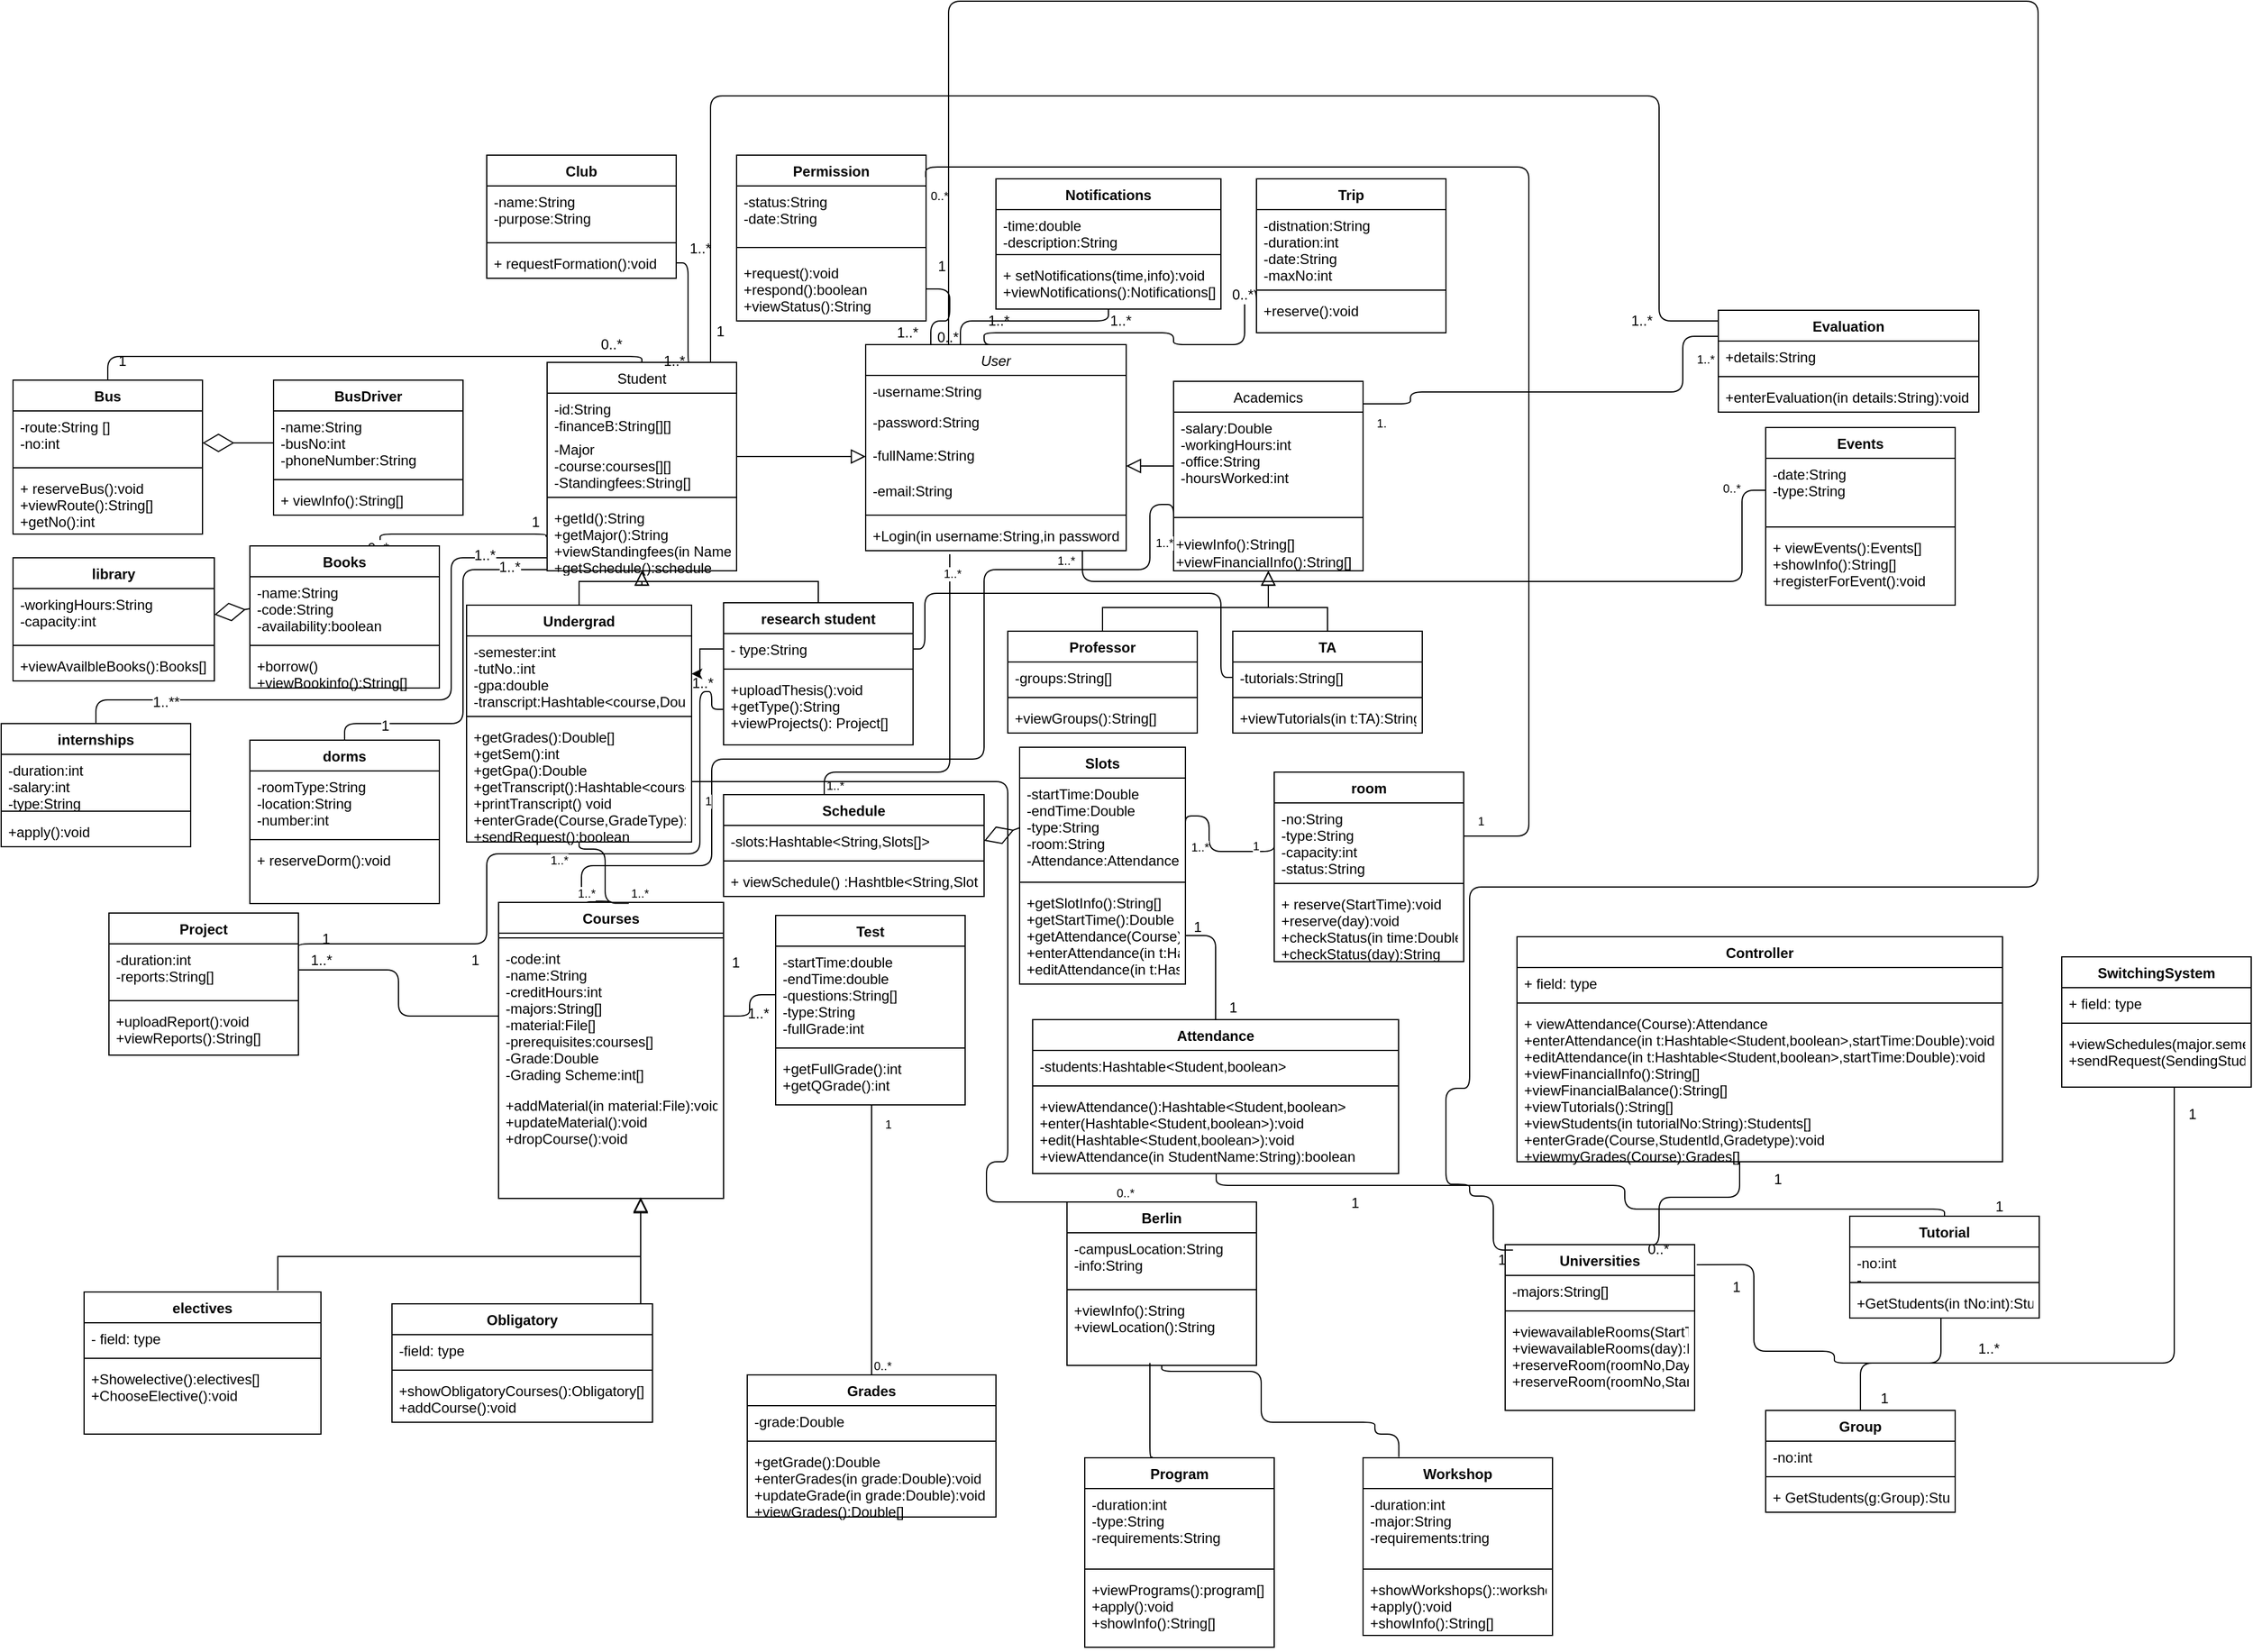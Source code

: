 <mxfile version="12.8.1" type="device"><diagram id="C5RBs43oDa-KdzZeNtuy" name="Page-1"><mxGraphModel dx="1865" dy="1749" grid="1" gridSize="10" guides="1" tooltips="1" connect="1" arrows="1" fold="1" page="1" pageScale="1" pageWidth="827" pageHeight="1169" math="0" shadow="0"><root><mxCell id="WIyWlLk6GJQsqaUBKTNV-0"/><mxCell id="WIyWlLk6GJQsqaUBKTNV-1" parent="WIyWlLk6GJQsqaUBKTNV-0"/><mxCell id="CKE82uh04OqCjJwxEpyz-135" style="edgeStyle=orthogonalEdgeStyle;orthogonalLoop=1;jettySize=auto;html=1;exitX=0.25;exitY=0;exitDx=0;exitDy=0;entryX=1;entryY=0.5;entryDx=0;entryDy=0;shadow=0;endArrow=none;strokeWidth=1;" parent="WIyWlLk6GJQsqaUBKTNV-1" source="zkfFHV4jXpPFQw0GAbJ--0" target="CKE82uh04OqCjJwxEpyz-128" edge="1"><mxGeometry relative="1" as="geometry"/></mxCell><mxCell id="zkfFHV4jXpPFQw0GAbJ--0" value="User" style="swimlane;fontStyle=2;align=center;verticalAlign=top;childLayout=stackLayout;horizontal=1;startSize=26;horizontalStack=0;resizeParent=1;resizeLast=0;collapsible=1;marginBottom=0;rounded=0;shadow=0;strokeWidth=1;" parent="WIyWlLk6GJQsqaUBKTNV-1" vertex="1"><mxGeometry x="330" y="10" width="220" height="174" as="geometry"><mxRectangle x="230" y="140" width="160" height="26" as="alternateBounds"/></mxGeometry></mxCell><mxCell id="zkfFHV4jXpPFQw0GAbJ--1" value="-username:String" style="text;align=left;verticalAlign=top;spacingLeft=4;spacingRight=4;overflow=hidden;rotatable=0;points=[[0,0.5],[1,0.5]];portConstraint=eastwest;" parent="zkfFHV4jXpPFQw0GAbJ--0" vertex="1"><mxGeometry y="26" width="220" height="26" as="geometry"/></mxCell><mxCell id="zkfFHV4jXpPFQw0GAbJ--2" value="-password:String&#10;&#10;-fullName:String&#10;" style="text;align=left;verticalAlign=top;spacingLeft=4;spacingRight=4;overflow=hidden;rotatable=0;points=[[0,0.5],[1,0.5]];portConstraint=eastwest;rounded=0;shadow=0;html=0;" parent="zkfFHV4jXpPFQw0GAbJ--0" vertex="1"><mxGeometry y="52" width="220" height="58" as="geometry"/></mxCell><mxCell id="zkfFHV4jXpPFQw0GAbJ--3" value="-email:String" style="text;align=left;verticalAlign=top;spacingLeft=4;spacingRight=4;overflow=hidden;rotatable=0;points=[[0,0.5],[1,0.5]];portConstraint=eastwest;rounded=0;shadow=0;html=0;" parent="zkfFHV4jXpPFQw0GAbJ--0" vertex="1"><mxGeometry y="110" width="220" height="30" as="geometry"/></mxCell><mxCell id="zkfFHV4jXpPFQw0GAbJ--4" value="" style="line;html=1;strokeWidth=1;align=left;verticalAlign=middle;spacingTop=-1;spacingLeft=3;spacingRight=3;rotatable=0;labelPosition=right;points=[];portConstraint=eastwest;" parent="zkfFHV4jXpPFQw0GAbJ--0" vertex="1"><mxGeometry y="140" width="220" height="8" as="geometry"/></mxCell><mxCell id="zkfFHV4jXpPFQw0GAbJ--5" value="+Login(in username:String,in password:String):void&#10;" style="text;align=left;verticalAlign=top;spacingLeft=4;spacingRight=4;overflow=hidden;rotatable=0;points=[[0,0.5],[1,0.5]];portConstraint=eastwest;" parent="zkfFHV4jXpPFQw0GAbJ--0" vertex="1"><mxGeometry y="148" width="220" height="26" as="geometry"/></mxCell><mxCell id="CKE82uh04OqCjJwxEpyz-153" style="edgeStyle=orthogonalEdgeStyle;orthogonalLoop=1;jettySize=auto;html=1;exitX=0.75;exitY=0;exitDx=0;exitDy=0;shadow=0;endArrow=none;strokeWidth=1;" parent="WIyWlLk6GJQsqaUBKTNV-1" source="zkfFHV4jXpPFQw0GAbJ--6" target="CKE82uh04OqCjJwxEpyz-151" edge="1"><mxGeometry relative="1" as="geometry"><Array as="points"><mxPoint x="180" y="-59"/></Array></mxGeometry></mxCell><mxCell id="zkfFHV4jXpPFQw0GAbJ--6" value="Student" style="swimlane;fontStyle=0;align=center;verticalAlign=top;childLayout=stackLayout;horizontal=1;startSize=26;horizontalStack=0;resizeParent=1;resizeLast=0;collapsible=1;marginBottom=0;rounded=0;shadow=0;strokeWidth=1;" parent="WIyWlLk6GJQsqaUBKTNV-1" vertex="1"><mxGeometry x="61" y="25" width="160" height="176" as="geometry"><mxRectangle x="130" y="380" width="160" height="26" as="alternateBounds"/></mxGeometry></mxCell><mxCell id="zkfFHV4jXpPFQw0GAbJ--7" value="-id:String&#10;-financeB:String[][]" style="text;align=left;verticalAlign=top;spacingLeft=4;spacingRight=4;overflow=hidden;rotatable=0;points=[[0,0.5],[1,0.5]];portConstraint=eastwest;" parent="zkfFHV4jXpPFQw0GAbJ--6" vertex="1"><mxGeometry y="26" width="160" height="34" as="geometry"/></mxCell><mxCell id="zkfFHV4jXpPFQw0GAbJ--8" value="-Major&#10;-course:courses[][]&#10;-Standingfees:String[]" style="text;align=left;verticalAlign=top;spacingLeft=4;spacingRight=4;overflow=hidden;rotatable=0;points=[[0,0.5],[1,0.5]];portConstraint=eastwest;rounded=0;shadow=0;html=0;" parent="zkfFHV4jXpPFQw0GAbJ--6" vertex="1"><mxGeometry y="60" width="160" height="50" as="geometry"/></mxCell><mxCell id="zkfFHV4jXpPFQw0GAbJ--9" value="" style="line;html=1;strokeWidth=1;align=left;verticalAlign=middle;spacingTop=-1;spacingLeft=3;spacingRight=3;rotatable=0;labelPosition=right;points=[];portConstraint=eastwest;" parent="zkfFHV4jXpPFQw0GAbJ--6" vertex="1"><mxGeometry y="110" width="160" height="8" as="geometry"/></mxCell><mxCell id="zkfFHV4jXpPFQw0GAbJ--10" value="+getId():String&#10;+getMajor():String&#10;+viewStandingfees(in Name:String,out Standingfees):String[]&#10;+getSchedule():schedule" style="text;align=left;verticalAlign=top;spacingLeft=4;spacingRight=4;overflow=hidden;rotatable=0;points=[[0,0.5],[1,0.5]];portConstraint=eastwest;fontStyle=0" parent="zkfFHV4jXpPFQw0GAbJ--6" vertex="1"><mxGeometry y="118" width="160" height="58" as="geometry"/></mxCell><mxCell id="zkfFHV4jXpPFQw0GAbJ--12" value="" style="endArrow=block;endSize=10;endFill=0;shadow=0;strokeWidth=1;rounded=0;edgeStyle=elbowEdgeStyle;elbow=vertical;" parent="WIyWlLk6GJQsqaUBKTNV-1" source="zkfFHV4jXpPFQw0GAbJ--6" target="zkfFHV4jXpPFQw0GAbJ--0" edge="1"><mxGeometry width="160" relative="1" as="geometry"><mxPoint x="200" y="203" as="sourcePoint"/><mxPoint x="200" y="203" as="targetPoint"/></mxGeometry></mxCell><mxCell id="zkfFHV4jXpPFQw0GAbJ--13" value="Academics" style="swimlane;fontStyle=0;align=center;verticalAlign=top;childLayout=stackLayout;horizontal=1;startSize=26;horizontalStack=0;resizeParent=1;resizeLast=0;collapsible=1;marginBottom=0;rounded=0;shadow=0;strokeWidth=1;" parent="WIyWlLk6GJQsqaUBKTNV-1" vertex="1"><mxGeometry x="590" y="41" width="160" height="160" as="geometry"><mxRectangle x="340" y="380" width="170" height="26" as="alternateBounds"/></mxGeometry></mxCell><mxCell id="zkfFHV4jXpPFQw0GAbJ--14" value="-salary:Double&#10;-workingHours:int&#10;-office:String&#10;-hoursWorked:int" style="text;align=left;verticalAlign=top;spacingLeft=4;spacingRight=4;overflow=hidden;rotatable=0;points=[[0,0.5],[1,0.5]];portConstraint=eastwest;" parent="zkfFHV4jXpPFQw0GAbJ--13" vertex="1"><mxGeometry y="26" width="160" height="74" as="geometry"/></mxCell><mxCell id="zkfFHV4jXpPFQw0GAbJ--15" value="" style="line;html=1;strokeWidth=1;align=left;verticalAlign=middle;spacingTop=-1;spacingLeft=3;spacingRight=3;rotatable=0;labelPosition=right;points=[];portConstraint=eastwest;" parent="zkfFHV4jXpPFQw0GAbJ--13" vertex="1"><mxGeometry y="100" width="160" height="30" as="geometry"/></mxCell><mxCell id="CKE82uh04OqCjJwxEpyz-20" value="+viewInfo():String[]&lt;br&gt;+viewFinancialInfo():String[]" style="text;html=1;align=left;verticalAlign=middle;resizable=0;points=[];autosize=1;" parent="zkfFHV4jXpPFQw0GAbJ--13" vertex="1"><mxGeometry y="130" width="160" height="30" as="geometry"/></mxCell><mxCell id="zkfFHV4jXpPFQw0GAbJ--16" value="" style="endArrow=block;endSize=10;endFill=0;shadow=0;strokeWidth=1;rounded=0;edgeStyle=elbowEdgeStyle;elbow=vertical;" parent="WIyWlLk6GJQsqaUBKTNV-1" source="zkfFHV4jXpPFQw0GAbJ--13" target="zkfFHV4jXpPFQw0GAbJ--0" edge="1"><mxGeometry width="160" relative="1" as="geometry"><mxPoint x="210" y="373" as="sourcePoint"/><mxPoint x="310" y="271" as="targetPoint"/></mxGeometry></mxCell><mxCell id="CKE82uh04OqCjJwxEpyz-0" value="research student" style="swimlane;fontStyle=1;align=center;verticalAlign=top;childLayout=stackLayout;horizontal=1;startSize=26;horizontalStack=0;resizeParent=1;resizeParentMax=0;resizeLast=0;collapsible=1;marginBottom=0;" parent="WIyWlLk6GJQsqaUBKTNV-1" vertex="1"><mxGeometry x="210" y="228" width="160" height="120" as="geometry"/></mxCell><mxCell id="CKE82uh04OqCjJwxEpyz-1" value="- type:String" style="text;strokeColor=none;fillColor=none;align=left;verticalAlign=top;spacingLeft=4;spacingRight=4;overflow=hidden;rotatable=0;points=[[0,0.5],[1,0.5]];portConstraint=eastwest;" parent="CKE82uh04OqCjJwxEpyz-0" vertex="1"><mxGeometry y="26" width="160" height="26" as="geometry"/></mxCell><mxCell id="CKE82uh04OqCjJwxEpyz-2" value="" style="line;strokeWidth=1;fillColor=none;align=left;verticalAlign=middle;spacingTop=-1;spacingLeft=3;spacingRight=3;rotatable=0;labelPosition=right;points=[];portConstraint=eastwest;" parent="CKE82uh04OqCjJwxEpyz-0" vertex="1"><mxGeometry y="52" width="160" height="8" as="geometry"/></mxCell><mxCell id="CKE82uh04OqCjJwxEpyz-3" value="+uploadThesis():void&#10;+getType():String&#10;+viewProjects(): Project[]&#10;&#10;" style="text;strokeColor=none;fillColor=none;align=left;verticalAlign=top;spacingLeft=4;spacingRight=4;overflow=hidden;rotatable=0;points=[[0,0.5],[1,0.5]];portConstraint=eastwest;" parent="CKE82uh04OqCjJwxEpyz-0" vertex="1"><mxGeometry y="60" width="160" height="60" as="geometry"/></mxCell><mxCell id="CKE82uh04OqCjJwxEpyz-4" value="Undergrad" style="swimlane;fontStyle=1;align=center;verticalAlign=top;childLayout=stackLayout;horizontal=1;startSize=26;horizontalStack=0;resizeParent=1;resizeParentMax=0;resizeLast=0;collapsible=1;marginBottom=0;" parent="WIyWlLk6GJQsqaUBKTNV-1" vertex="1"><mxGeometry x="-7" y="230" width="190" height="200" as="geometry"/></mxCell><mxCell id="CKE82uh04OqCjJwxEpyz-5" value="-semester:int&#10;-tutNo.:int&#10;-gpa:double&#10;-transcript:Hashtable&lt;course,Double&gt;&#10;" style="text;strokeColor=none;fillColor=none;align=left;verticalAlign=top;spacingLeft=4;spacingRight=4;overflow=hidden;rotatable=0;points=[[0,0.5],[1,0.5]];portConstraint=eastwest;" parent="CKE82uh04OqCjJwxEpyz-4" vertex="1"><mxGeometry y="26" width="190" height="64" as="geometry"/></mxCell><mxCell id="CKE82uh04OqCjJwxEpyz-6" value="" style="line;strokeWidth=1;fillColor=none;align=left;verticalAlign=middle;spacingTop=-1;spacingLeft=3;spacingRight=3;rotatable=0;labelPosition=right;points=[];portConstraint=eastwest;" parent="CKE82uh04OqCjJwxEpyz-4" vertex="1"><mxGeometry y="90" width="190" height="8" as="geometry"/></mxCell><mxCell id="CKE82uh04OqCjJwxEpyz-7" value="+getGrades():Double[]&#10;+getSem():int&#10;+getGpa():Double&#10;+getTranscript():Hashtable&lt;course,Double&gt;&#10;+printTranscript() void&#10;+enterGrade(Course,GradeType):void&#10;+sendRequest():boolean" style="text;strokeColor=none;fillColor=none;align=left;verticalAlign=top;spacingLeft=4;spacingRight=4;overflow=hidden;rotatable=0;points=[[0,0.5],[1,0.5]];portConstraint=eastwest;" parent="CKE82uh04OqCjJwxEpyz-4" vertex="1"><mxGeometry y="98" width="190" height="102" as="geometry"/></mxCell><mxCell id="CKE82uh04OqCjJwxEpyz-8" value="" style="endArrow=block;endSize=10;endFill=0;shadow=0;strokeWidth=1;rounded=0;edgeStyle=elbowEdgeStyle;elbow=vertical;entryX=0.5;entryY=1;entryDx=0;entryDy=0;exitX=0.5;exitY=0;exitDx=0;exitDy=0;" parent="WIyWlLk6GJQsqaUBKTNV-1" source="CKE82uh04OqCjJwxEpyz-0" target="zkfFHV4jXpPFQw0GAbJ--6" edge="1"><mxGeometry width="160" relative="1" as="geometry"><mxPoint x="230" y="119" as="sourcePoint"/><mxPoint x="340" y="119" as="targetPoint"/><Array as="points"><mxPoint x="230" y="210"/></Array></mxGeometry></mxCell><mxCell id="CKE82uh04OqCjJwxEpyz-9" value="" style="endArrow=block;endSize=10;endFill=0;shadow=0;strokeWidth=1;rounded=0;edgeStyle=elbowEdgeStyle;elbow=vertical;entryX=0.5;entryY=1;entryDx=0;entryDy=0;exitX=0.5;exitY=0;exitDx=0;exitDy=0;" parent="WIyWlLk6GJQsqaUBKTNV-1" source="CKE82uh04OqCjJwxEpyz-4" target="zkfFHV4jXpPFQw0GAbJ--6" edge="1"><mxGeometry width="160" relative="1" as="geometry"><mxPoint x="240" y="129" as="sourcePoint"/><mxPoint x="350" y="129" as="targetPoint"/><Array as="points"><mxPoint x="80" y="210"/><mxPoint x="130" y="190"/></Array></mxGeometry></mxCell><mxCell id="CKE82uh04OqCjJwxEpyz-10" value="TA" style="swimlane;fontStyle=1;align=center;verticalAlign=top;childLayout=stackLayout;horizontal=1;startSize=26;horizontalStack=0;resizeParent=1;resizeParentMax=0;resizeLast=0;collapsible=1;marginBottom=0;" parent="WIyWlLk6GJQsqaUBKTNV-1" vertex="1"><mxGeometry x="640" y="252" width="160" height="86" as="geometry"/></mxCell><mxCell id="CKE82uh04OqCjJwxEpyz-11" value="-tutorials:String[]" style="text;strokeColor=none;fillColor=none;align=left;verticalAlign=top;spacingLeft=4;spacingRight=4;overflow=hidden;rotatable=0;points=[[0,0.5],[1,0.5]];portConstraint=eastwest;" parent="CKE82uh04OqCjJwxEpyz-10" vertex="1"><mxGeometry y="26" width="160" height="26" as="geometry"/></mxCell><mxCell id="CKE82uh04OqCjJwxEpyz-12" value="" style="line;strokeWidth=1;fillColor=none;align=left;verticalAlign=middle;spacingTop=-1;spacingLeft=3;spacingRight=3;rotatable=0;labelPosition=right;points=[];portConstraint=eastwest;" parent="CKE82uh04OqCjJwxEpyz-10" vertex="1"><mxGeometry y="52" width="160" height="8" as="geometry"/></mxCell><mxCell id="CKE82uh04OqCjJwxEpyz-13" value="+viewTutorials(in t:TA):String[]" style="text;strokeColor=none;fillColor=none;align=left;verticalAlign=top;spacingLeft=4;spacingRight=4;overflow=hidden;rotatable=0;points=[[0,0.5],[1,0.5]];portConstraint=eastwest;" parent="CKE82uh04OqCjJwxEpyz-10" vertex="1"><mxGeometry y="60" width="160" height="26" as="geometry"/></mxCell><mxCell id="CKE82uh04OqCjJwxEpyz-14" value="Professor" style="swimlane;fontStyle=1;align=center;verticalAlign=top;childLayout=stackLayout;horizontal=1;startSize=26;horizontalStack=0;resizeParent=1;resizeParentMax=0;resizeLast=0;collapsible=1;marginBottom=0;" parent="WIyWlLk6GJQsqaUBKTNV-1" vertex="1"><mxGeometry x="450" y="252" width="160" height="86" as="geometry"/></mxCell><mxCell id="CKE82uh04OqCjJwxEpyz-15" value="-groups:String[]" style="text;strokeColor=none;fillColor=none;align=left;verticalAlign=top;spacingLeft=4;spacingRight=4;overflow=hidden;rotatable=0;points=[[0,0.5],[1,0.5]];portConstraint=eastwest;" parent="CKE82uh04OqCjJwxEpyz-14" vertex="1"><mxGeometry y="26" width="160" height="26" as="geometry"/></mxCell><mxCell id="CKE82uh04OqCjJwxEpyz-16" value="" style="line;strokeWidth=1;fillColor=none;align=left;verticalAlign=middle;spacingTop=-1;spacingLeft=3;spacingRight=3;rotatable=0;labelPosition=right;points=[];portConstraint=eastwest;" parent="CKE82uh04OqCjJwxEpyz-14" vertex="1"><mxGeometry y="52" width="160" height="8" as="geometry"/></mxCell><mxCell id="CKE82uh04OqCjJwxEpyz-17" value="+viewGroups():String[] " style="text;strokeColor=none;fillColor=none;align=left;verticalAlign=top;spacingLeft=4;spacingRight=4;overflow=hidden;rotatable=0;points=[[0,0.5],[1,0.5]];portConstraint=eastwest;" parent="CKE82uh04OqCjJwxEpyz-14" vertex="1"><mxGeometry y="60" width="160" height="26" as="geometry"/></mxCell><mxCell id="CKE82uh04OqCjJwxEpyz-18" value="" style="endArrow=block;endSize=10;endFill=0;shadow=0;strokeWidth=1;rounded=0;edgeStyle=elbowEdgeStyle;elbow=vertical;entryX=0.5;entryY=1;entryDx=0;entryDy=0;exitX=0.5;exitY=0;exitDx=0;exitDy=0;" parent="WIyWlLk6GJQsqaUBKTNV-1" source="CKE82uh04OqCjJwxEpyz-10" target="zkfFHV4jXpPFQw0GAbJ--13" edge="1"><mxGeometry width="160" relative="1" as="geometry"><mxPoint x="710" y="141" as="sourcePoint"/><mxPoint x="620" y="200" as="targetPoint"/><Array as="points"><mxPoint x="710" y="232"/></Array></mxGeometry></mxCell><mxCell id="CKE82uh04OqCjJwxEpyz-19" value="" style="endArrow=block;endSize=10;endFill=0;shadow=0;strokeWidth=1;rounded=0;edgeStyle=elbowEdgeStyle;elbow=vertical;exitX=0.5;exitY=0;exitDx=0;exitDy=0;entryX=0.5;entryY=1;entryDx=0;entryDy=0;" parent="WIyWlLk6GJQsqaUBKTNV-1" source="CKE82uh04OqCjJwxEpyz-14" target="zkfFHV4jXpPFQw0GAbJ--13" edge="1"><mxGeometry width="160" relative="1" as="geometry"><mxPoint x="720" y="151" as="sourcePoint"/><mxPoint x="670" y="200" as="targetPoint"/><Array as="points"><mxPoint x="560" y="232"/><mxPoint x="610" y="212"/></Array></mxGeometry></mxCell><mxCell id="CKE82uh04OqCjJwxEpyz-25" value="Schedule" style="swimlane;fontStyle=1;align=center;verticalAlign=top;childLayout=stackLayout;horizontal=1;startSize=26;horizontalStack=0;resizeParent=1;resizeParentMax=0;resizeLast=0;collapsible=1;marginBottom=0;" parent="WIyWlLk6GJQsqaUBKTNV-1" vertex="1"><mxGeometry x="210" y="390" width="220" height="86" as="geometry"/></mxCell><mxCell id="CKE82uh04OqCjJwxEpyz-26" value="-slots:Hashtable&lt;String,Slots[]&gt;" style="text;strokeColor=none;fillColor=none;align=left;verticalAlign=top;spacingLeft=4;spacingRight=4;overflow=hidden;rotatable=0;points=[[0,0.5],[1,0.5]];portConstraint=eastwest;" parent="CKE82uh04OqCjJwxEpyz-25" vertex="1"><mxGeometry y="26" width="220" height="26" as="geometry"/></mxCell><mxCell id="CKE82uh04OqCjJwxEpyz-27" value="" style="line;strokeWidth=1;fillColor=none;align=left;verticalAlign=middle;spacingTop=-1;spacingLeft=3;spacingRight=3;rotatable=0;labelPosition=right;points=[];portConstraint=eastwest;" parent="CKE82uh04OqCjJwxEpyz-25" vertex="1"><mxGeometry y="52" width="220" height="8" as="geometry"/></mxCell><mxCell id="CKE82uh04OqCjJwxEpyz-28" value="+ viewSchedule() :Hashtble&lt;String,Slots[]&gt;" style="text;strokeColor=none;fillColor=none;align=left;verticalAlign=top;spacingLeft=4;spacingRight=4;overflow=hidden;rotatable=0;points=[[0,0.5],[1,0.5]];portConstraint=eastwest;" parent="CKE82uh04OqCjJwxEpyz-25" vertex="1"><mxGeometry y="60" width="220" height="26" as="geometry"/></mxCell><mxCell id="CKE82uh04OqCjJwxEpyz-29" value="Slots" style="swimlane;fontStyle=1;align=center;verticalAlign=top;childLayout=stackLayout;horizontal=1;startSize=26;horizontalStack=0;resizeParent=1;resizeParentMax=0;resizeLast=0;collapsible=1;marginBottom=0;" parent="WIyWlLk6GJQsqaUBKTNV-1" vertex="1"><mxGeometry x="460" y="350" width="140" height="200" as="geometry"/></mxCell><mxCell id="CKE82uh04OqCjJwxEpyz-30" value="-startTime:Double&#10;-endTime:Double&#10;-type:String&#10;-room:String&#10;-Attendance:Attendance" style="text;strokeColor=none;fillColor=none;align=left;verticalAlign=top;spacingLeft=4;spacingRight=4;overflow=hidden;rotatable=0;points=[[0,0.5],[1,0.5]];portConstraint=eastwest;" parent="CKE82uh04OqCjJwxEpyz-29" vertex="1"><mxGeometry y="26" width="140" height="84" as="geometry"/></mxCell><mxCell id="CKE82uh04OqCjJwxEpyz-31" value="" style="line;strokeWidth=1;fillColor=none;align=left;verticalAlign=middle;spacingTop=-1;spacingLeft=3;spacingRight=3;rotatable=0;labelPosition=right;points=[];portConstraint=eastwest;" parent="CKE82uh04OqCjJwxEpyz-29" vertex="1"><mxGeometry y="110" width="140" height="8" as="geometry"/></mxCell><mxCell id="CKE82uh04OqCjJwxEpyz-32" value="+getSlotInfo():String[]&#10;+getStartTime():Double&#10;+getAttendance(Course):Attendance&#10;+enterAttendance(in t:Hashtable&lt;Student,boolean&gt;,startTime:Double):void&#10;+editAttendance(in t:Hashtable&lt;Student,boolean&gt;,startTime:Double):void" style="text;strokeColor=none;fillColor=none;align=left;verticalAlign=top;spacingLeft=4;spacingRight=4;overflow=hidden;rotatable=0;points=[[0,0.5],[1,0.5]];portConstraint=eastwest;" parent="CKE82uh04OqCjJwxEpyz-29" vertex="1"><mxGeometry y="118" width="140" height="82" as="geometry"/></mxCell><mxCell id="CKE82uh04OqCjJwxEpyz-33" value="" style="endArrow=diamondThin;endFill=0;endSize=24;html=1;shadow=0;strokeWidth=1;entryX=1;entryY=0.5;entryDx=0;entryDy=0;exitX=0;exitY=0.5;exitDx=0;exitDy=0;" parent="WIyWlLk6GJQsqaUBKTNV-1" source="CKE82uh04OqCjJwxEpyz-30" target="CKE82uh04OqCjJwxEpyz-26" edge="1"><mxGeometry width="160" relative="1" as="geometry"><mxPoint x="330" y="320" as="sourcePoint"/><mxPoint x="490" y="320" as="targetPoint"/></mxGeometry></mxCell><mxCell id="CKE82uh04OqCjJwxEpyz-37" value="" style="endArrow=none;html=1;edgeStyle=orthogonalEdgeStyle;shadow=0;strokeWidth=1;" parent="WIyWlLk6GJQsqaUBKTNV-1" source="CKE82uh04OqCjJwxEpyz-25" edge="1"><mxGeometry relative="1" as="geometry"><mxPoint x="296" y="371" as="sourcePoint"/><mxPoint x="401" y="187" as="targetPoint"/><Array as="points"><mxPoint x="295" y="371"/><mxPoint x="401" y="371"/></Array></mxGeometry></mxCell><mxCell id="CKE82uh04OqCjJwxEpyz-38" value="1..*" style="resizable=0;html=1;align=left;verticalAlign=bottom;labelBackgroundColor=#ffffff;fontSize=10;" parent="CKE82uh04OqCjJwxEpyz-37" connectable="0" vertex="1"><mxGeometry x="-1" relative="1" as="geometry"/></mxCell><mxCell id="CKE82uh04OqCjJwxEpyz-39" value="1..*" style="resizable=0;html=1;align=right;verticalAlign=bottom;labelBackgroundColor=#ffffff;fontSize=10;" parent="CKE82uh04OqCjJwxEpyz-37" connectable="0" vertex="1"><mxGeometry x="1" relative="1" as="geometry"><mxPoint x="10" y="24" as="offset"/></mxGeometry></mxCell><mxCell id="CKE82uh04OqCjJwxEpyz-43" value="room" style="swimlane;fontStyle=1;align=center;verticalAlign=top;childLayout=stackLayout;horizontal=1;startSize=26;horizontalStack=0;resizeParent=1;resizeParentMax=0;resizeLast=0;collapsible=1;marginBottom=0;" parent="WIyWlLk6GJQsqaUBKTNV-1" vertex="1"><mxGeometry x="675" y="371" width="160" height="160" as="geometry"/></mxCell><mxCell id="CKE82uh04OqCjJwxEpyz-44" value="-no:String&#10;-type:String&#10;-capacity:int&#10;-status:String" style="text;strokeColor=none;fillColor=none;align=left;verticalAlign=top;spacingLeft=4;spacingRight=4;overflow=hidden;rotatable=0;points=[[0,0.5],[1,0.5]];portConstraint=eastwest;" parent="CKE82uh04OqCjJwxEpyz-43" vertex="1"><mxGeometry y="26" width="160" height="64" as="geometry"/></mxCell><mxCell id="CKE82uh04OqCjJwxEpyz-45" value="" style="line;strokeWidth=1;fillColor=none;align=left;verticalAlign=middle;spacingTop=-1;spacingLeft=3;spacingRight=3;rotatable=0;labelPosition=right;points=[];portConstraint=eastwest;" parent="CKE82uh04OqCjJwxEpyz-43" vertex="1"><mxGeometry y="90" width="160" height="8" as="geometry"/></mxCell><mxCell id="CKE82uh04OqCjJwxEpyz-46" value="+ reserve(StartTime):void&#10;+reserve(day):void&#10;+checkStatus(in time:Double):String&#10;+checkStatus(day):String" style="text;strokeColor=none;fillColor=none;align=left;verticalAlign=top;spacingLeft=4;spacingRight=4;overflow=hidden;rotatable=0;points=[[0,0.5],[1,0.5]];portConstraint=eastwest;" parent="CKE82uh04OqCjJwxEpyz-43" vertex="1"><mxGeometry y="98" width="160" height="62" as="geometry"/></mxCell><mxCell id="CKE82uh04OqCjJwxEpyz-47" value="" style="endArrow=none;html=1;edgeStyle=orthogonalEdgeStyle;shadow=0;strokeWidth=1;exitX=0;exitY=0.5;exitDx=0;exitDy=0;entryX=1;entryY=0.5;entryDx=0;entryDy=0;" parent="WIyWlLk6GJQsqaUBKTNV-1" source="CKE82uh04OqCjJwxEpyz-44" target="CKE82uh04OqCjJwxEpyz-30" edge="1"><mxGeometry relative="1" as="geometry"><mxPoint x="305" y="370" as="sourcePoint"/><mxPoint x="410" y="196" as="targetPoint"/><Array as="points"><mxPoint x="620" y="438"/><mxPoint x="620" y="408"/></Array></mxGeometry></mxCell><mxCell id="CKE82uh04OqCjJwxEpyz-48" value="1" style="resizable=0;html=1;align=left;verticalAlign=bottom;labelBackgroundColor=#ffffff;fontSize=10;" parent="CKE82uh04OqCjJwxEpyz-47" connectable="0" vertex="1"><mxGeometry x="-1" relative="1" as="geometry"><mxPoint x="-20" y="12" as="offset"/></mxGeometry></mxCell><mxCell id="CKE82uh04OqCjJwxEpyz-49" value="1..*" style="resizable=0;html=1;align=right;verticalAlign=bottom;labelBackgroundColor=#ffffff;fontSize=10;" parent="CKE82uh04OqCjJwxEpyz-47" connectable="0" vertex="1"><mxGeometry x="1" relative="1" as="geometry"><mxPoint x="20" y="24" as="offset"/></mxGeometry></mxCell><mxCell id="CKE82uh04OqCjJwxEpyz-50" value="Courses" style="swimlane;fontStyle=1;align=center;verticalAlign=top;childLayout=stackLayout;horizontal=1;startSize=26;horizontalStack=0;resizeParent=1;resizeParentMax=0;resizeLast=0;collapsible=1;marginBottom=0;" parent="WIyWlLk6GJQsqaUBKTNV-1" vertex="1"><mxGeometry x="20" y="481" width="190" height="250" as="geometry"/></mxCell><mxCell id="CKE82uh04OqCjJwxEpyz-52" value="" style="line;strokeWidth=1;fillColor=none;align=left;verticalAlign=middle;spacingTop=-1;spacingLeft=3;spacingRight=3;rotatable=0;labelPosition=right;points=[];portConstraint=eastwest;" parent="CKE82uh04OqCjJwxEpyz-50" vertex="1"><mxGeometry y="26" width="190" height="8" as="geometry"/></mxCell><mxCell id="CKE82uh04OqCjJwxEpyz-51" value="-code:int&#10;-name:String&#10;-creditHours:int&#10;-majors:String[]&#10;-material:File[]&#10;-prerequisites:courses[]&#10;-Grade:Double&#10;-Grading Scheme:int[]&#10;" style="text;strokeColor=none;fillColor=none;align=left;verticalAlign=top;spacingLeft=4;spacingRight=4;overflow=hidden;rotatable=0;points=[[0,0.5],[1,0.5]];portConstraint=eastwest;" parent="CKE82uh04OqCjJwxEpyz-50" vertex="1"><mxGeometry y="34" width="190" height="124" as="geometry"/></mxCell><mxCell id="CKE82uh04OqCjJwxEpyz-53" value="+addMaterial(in material:File):void&#10;+updateMaterial():void&#10;+dropCourse():void" style="text;strokeColor=none;fillColor=none;align=left;verticalAlign=top;spacingLeft=4;spacingRight=4;overflow=hidden;rotatable=0;points=[[0,0.5],[1,0.5]];portConstraint=eastwest;" parent="CKE82uh04OqCjJwxEpyz-50" vertex="1"><mxGeometry y="158" width="190" height="92" as="geometry"/></mxCell><mxCell id="CKE82uh04OqCjJwxEpyz-57" value="" style="endArrow=none;html=1;edgeStyle=orthogonalEdgeStyle;shadow=0;strokeWidth=1;exitX=0.5;exitY=0;exitDx=0;exitDy=0;entryX=0;entryY=0.75;entryDx=0;entryDy=0;" parent="WIyWlLk6GJQsqaUBKTNV-1" source="CKE82uh04OqCjJwxEpyz-50" target="zkfFHV4jXpPFQw0GAbJ--13" edge="1"><mxGeometry relative="1" as="geometry"><mxPoint x="150" y="430" as="sourcePoint"/><mxPoint x="255" y="256" as="targetPoint"/><Array as="points"><mxPoint x="90" y="480"/><mxPoint x="90" y="450"/><mxPoint x="200" y="450"/><mxPoint x="200" y="360"/><mxPoint x="430" y="360"/><mxPoint x="430" y="200"/><mxPoint x="570" y="200"/><mxPoint x="570" y="145"/></Array></mxGeometry></mxCell><mxCell id="CKE82uh04OqCjJwxEpyz-58" value="1..*" style="resizable=0;html=1;align=left;verticalAlign=bottom;labelBackgroundColor=#ffffff;fontSize=10;" parent="CKE82uh04OqCjJwxEpyz-57" connectable="0" vertex="1"><mxGeometry x="-1" relative="1" as="geometry"><mxPoint x="-30" as="offset"/></mxGeometry></mxCell><mxCell id="CKE82uh04OqCjJwxEpyz-59" value="1..*" style="resizable=0;html=1;align=right;verticalAlign=bottom;labelBackgroundColor=#ffffff;fontSize=10;" parent="CKE82uh04OqCjJwxEpyz-57" connectable="0" vertex="1"><mxGeometry x="1" relative="1" as="geometry"><mxPoint y="24" as="offset"/></mxGeometry></mxCell><mxCell id="CKE82uh04OqCjJwxEpyz-71" style="edgeStyle=orthogonalEdgeStyle;orthogonalLoop=1;jettySize=auto;html=1;exitX=0.5;exitY=0;exitDx=0;exitDy=0;shadow=0;endArrow=none;strokeWidth=1;entryX=0.5;entryY=0;entryDx=0;entryDy=0;" parent="WIyWlLk6GJQsqaUBKTNV-1" source="CKE82uh04OqCjJwxEpyz-60" target="zkfFHV4jXpPFQw0GAbJ--6" edge="1"><mxGeometry relative="1" as="geometry"><mxPoint x="140" y="10" as="targetPoint"/></mxGeometry></mxCell><mxCell id="CKE82uh04OqCjJwxEpyz-73" value="0..*" style="text;html=1;align=center;verticalAlign=middle;resizable=0;points=[];labelBackgroundColor=#ffffff;" parent="CKE82uh04OqCjJwxEpyz-71" vertex="1" connectable="0"><mxGeometry x="0.869" y="5" relative="1" as="geometry"><mxPoint y="-5" as="offset"/></mxGeometry></mxCell><mxCell id="CKE82uh04OqCjJwxEpyz-60" value="Bus" style="swimlane;fontStyle=1;align=center;verticalAlign=top;childLayout=stackLayout;horizontal=1;startSize=26;horizontalStack=0;resizeParent=1;resizeParentMax=0;resizeLast=0;collapsible=1;marginBottom=0;" parent="WIyWlLk6GJQsqaUBKTNV-1" vertex="1"><mxGeometry x="-390" y="40" width="160" height="130" as="geometry"/></mxCell><mxCell id="CKE82uh04OqCjJwxEpyz-61" value="-route:String []&#10;-no:int" style="text;strokeColor=none;fillColor=none;align=left;verticalAlign=top;spacingLeft=4;spacingRight=4;overflow=hidden;rotatable=0;points=[[0,0.5],[1,0.5]];portConstraint=eastwest;" parent="CKE82uh04OqCjJwxEpyz-60" vertex="1"><mxGeometry y="26" width="160" height="44" as="geometry"/></mxCell><mxCell id="CKE82uh04OqCjJwxEpyz-62" value="" style="line;strokeWidth=1;fillColor=none;align=left;verticalAlign=middle;spacingTop=-1;spacingLeft=3;spacingRight=3;rotatable=0;labelPosition=right;points=[];portConstraint=eastwest;" parent="CKE82uh04OqCjJwxEpyz-60" vertex="1"><mxGeometry y="70" width="160" height="8" as="geometry"/></mxCell><mxCell id="CKE82uh04OqCjJwxEpyz-63" value="+ reserveBus():void&#10;+viewRoute():String[]&#10;+getNo():int" style="text;strokeColor=none;fillColor=none;align=left;verticalAlign=top;spacingLeft=4;spacingRight=4;overflow=hidden;rotatable=0;points=[[0,0.5],[1,0.5]];portConstraint=eastwest;" parent="CKE82uh04OqCjJwxEpyz-60" vertex="1"><mxGeometry y="78" width="160" height="52" as="geometry"/></mxCell><mxCell id="CKE82uh04OqCjJwxEpyz-65" value="BusDriver" style="swimlane;fontStyle=1;align=center;verticalAlign=top;childLayout=stackLayout;horizontal=1;startSize=26;horizontalStack=0;resizeParent=1;resizeParentMax=0;resizeLast=0;collapsible=1;marginBottom=0;" parent="WIyWlLk6GJQsqaUBKTNV-1" vertex="1"><mxGeometry x="-170" y="40" width="160" height="114" as="geometry"/></mxCell><mxCell id="CKE82uh04OqCjJwxEpyz-66" value="-name:String&#10;-busNo:int&#10;-phoneNumber:String" style="text;strokeColor=none;fillColor=none;align=left;verticalAlign=top;spacingLeft=4;spacingRight=4;overflow=hidden;rotatable=0;points=[[0,0.5],[1,0.5]];portConstraint=eastwest;" parent="CKE82uh04OqCjJwxEpyz-65" vertex="1"><mxGeometry y="26" width="160" height="54" as="geometry"/></mxCell><mxCell id="CKE82uh04OqCjJwxEpyz-67" value="" style="line;strokeWidth=1;fillColor=none;align=left;verticalAlign=middle;spacingTop=-1;spacingLeft=3;spacingRight=3;rotatable=0;labelPosition=right;points=[];portConstraint=eastwest;" parent="CKE82uh04OqCjJwxEpyz-65" vertex="1"><mxGeometry y="80" width="160" height="8" as="geometry"/></mxCell><mxCell id="CKE82uh04OqCjJwxEpyz-68" value="+ viewInfo():String[]" style="text;strokeColor=none;fillColor=none;align=left;verticalAlign=top;spacingLeft=4;spacingRight=4;overflow=hidden;rotatable=0;points=[[0,0.5],[1,0.5]];portConstraint=eastwest;" parent="CKE82uh04OqCjJwxEpyz-65" vertex="1"><mxGeometry y="88" width="160" height="26" as="geometry"/></mxCell><mxCell id="CKE82uh04OqCjJwxEpyz-69" value="" style="endArrow=diamondThin;endFill=0;endSize=24;html=1;shadow=0;strokeWidth=1;exitX=0;exitY=0.5;exitDx=0;exitDy=0;" parent="WIyWlLk6GJQsqaUBKTNV-1" source="CKE82uh04OqCjJwxEpyz-66" edge="1"><mxGeometry width="160" relative="1" as="geometry"><mxPoint x="-310" y="170" as="sourcePoint"/><mxPoint x="-230" y="93" as="targetPoint"/><Array as="points"/></mxGeometry></mxCell><mxCell id="CKE82uh04OqCjJwxEpyz-72" value="1" style="text;html=1;align=center;verticalAlign=middle;resizable=0;points=[];autosize=1;" parent="WIyWlLk6GJQsqaUBKTNV-1" vertex="1"><mxGeometry x="-308" y="14" width="20" height="20" as="geometry"/></mxCell><mxCell id="CKE82uh04OqCjJwxEpyz-74" value="library" style="swimlane;fontStyle=1;align=center;verticalAlign=top;childLayout=stackLayout;horizontal=1;startSize=26;horizontalStack=0;resizeParent=1;resizeParentMax=0;resizeLast=0;collapsible=1;marginBottom=0;" parent="WIyWlLk6GJQsqaUBKTNV-1" vertex="1"><mxGeometry x="-390" y="190" width="170" height="104" as="geometry"/></mxCell><mxCell id="CKE82uh04OqCjJwxEpyz-75" value="-workingHours:String&#10;-capacity:int" style="text;strokeColor=none;fillColor=none;align=left;verticalAlign=top;spacingLeft=4;spacingRight=4;overflow=hidden;rotatable=0;points=[[0,0.5],[1,0.5]];portConstraint=eastwest;" parent="CKE82uh04OqCjJwxEpyz-74" vertex="1"><mxGeometry y="26" width="170" height="44" as="geometry"/></mxCell><mxCell id="CKE82uh04OqCjJwxEpyz-76" value="" style="line;strokeWidth=1;fillColor=none;align=left;verticalAlign=middle;spacingTop=-1;spacingLeft=3;spacingRight=3;rotatable=0;labelPosition=right;points=[];portConstraint=eastwest;" parent="CKE82uh04OqCjJwxEpyz-74" vertex="1"><mxGeometry y="70" width="170" height="8" as="geometry"/></mxCell><mxCell id="CKE82uh04OqCjJwxEpyz-77" value="+viewAvailbleBooks():Books[]" style="text;strokeColor=none;fillColor=none;align=left;verticalAlign=top;spacingLeft=4;spacingRight=4;overflow=hidden;rotatable=0;points=[[0,0.5],[1,0.5]];portConstraint=eastwest;" parent="CKE82uh04OqCjJwxEpyz-74" vertex="1"><mxGeometry y="78" width="170" height="26" as="geometry"/></mxCell><mxCell id="CKE82uh04OqCjJwxEpyz-84" style="edgeStyle=orthogonalEdgeStyle;orthogonalLoop=1;jettySize=auto;html=1;exitX=0.5;exitY=0;exitDx=0;exitDy=0;entryX=0;entryY=0.5;entryDx=0;entryDy=0;shadow=0;endArrow=none;strokeWidth=1;" parent="WIyWlLk6GJQsqaUBKTNV-1" source="CKE82uh04OqCjJwxEpyz-78" target="zkfFHV4jXpPFQw0GAbJ--10" edge="1"><mxGeometry relative="1" as="geometry"><Array as="points"><mxPoint x="-80" y="180"/><mxPoint x="-80" y="170"/><mxPoint x="60" y="170"/></Array></mxGeometry></mxCell><mxCell id="CKE82uh04OqCjJwxEpyz-85" value="0..*" style="text;html=1;align=center;verticalAlign=middle;resizable=0;points=[];labelBackgroundColor=#ffffff;" parent="CKE82uh04OqCjJwxEpyz-84" vertex="1" connectable="0"><mxGeometry x="-0.699" y="-2" relative="1" as="geometry"><mxPoint as="offset"/></mxGeometry></mxCell><mxCell id="CKE82uh04OqCjJwxEpyz-78" value="Books" style="swimlane;fontStyle=1;align=center;verticalAlign=top;childLayout=stackLayout;horizontal=1;startSize=26;horizontalStack=0;resizeParent=1;resizeParentMax=0;resizeLast=0;collapsible=1;marginBottom=0;" parent="WIyWlLk6GJQsqaUBKTNV-1" vertex="1"><mxGeometry x="-190" y="180" width="160" height="120" as="geometry"/></mxCell><mxCell id="CKE82uh04OqCjJwxEpyz-79" value="-name:String&#10;-code:String&#10;-availability:boolean" style="text;strokeColor=none;fillColor=none;align=left;verticalAlign=top;spacingLeft=4;spacingRight=4;overflow=hidden;rotatable=0;points=[[0,0.5],[1,0.5]];portConstraint=eastwest;" parent="CKE82uh04OqCjJwxEpyz-78" vertex="1"><mxGeometry y="26" width="160" height="54" as="geometry"/></mxCell><mxCell id="CKE82uh04OqCjJwxEpyz-80" value="" style="line;strokeWidth=1;fillColor=none;align=left;verticalAlign=middle;spacingTop=-1;spacingLeft=3;spacingRight=3;rotatable=0;labelPosition=right;points=[];portConstraint=eastwest;" parent="CKE82uh04OqCjJwxEpyz-78" vertex="1"><mxGeometry y="80" width="160" height="8" as="geometry"/></mxCell><mxCell id="CKE82uh04OqCjJwxEpyz-81" value="+borrow()&#10;+viewBookinfo():String[]" style="text;strokeColor=none;fillColor=none;align=left;verticalAlign=top;spacingLeft=4;spacingRight=4;overflow=hidden;rotatable=0;points=[[0,0.5],[1,0.5]];portConstraint=eastwest;" parent="CKE82uh04OqCjJwxEpyz-78" vertex="1"><mxGeometry y="88" width="160" height="32" as="geometry"/></mxCell><mxCell id="CKE82uh04OqCjJwxEpyz-83" value="" style="endArrow=diamondThin;endFill=0;endSize=24;html=1;shadow=0;strokeWidth=1;exitX=0;exitY=0.5;exitDx=0;exitDy=0;entryX=1;entryY=0.5;entryDx=0;entryDy=0;" parent="WIyWlLk6GJQsqaUBKTNV-1" source="CKE82uh04OqCjJwxEpyz-79" target="CKE82uh04OqCjJwxEpyz-75" edge="1"><mxGeometry width="160" relative="1" as="geometry"><mxPoint x="-170" y="241.5" as="sourcePoint"/><mxPoint x="-230" y="241.5" as="targetPoint"/><Array as="points"/></mxGeometry></mxCell><mxCell id="CKE82uh04OqCjJwxEpyz-86" value="1" style="text;html=1;align=center;verticalAlign=middle;resizable=0;points=[];autosize=1;" parent="WIyWlLk6GJQsqaUBKTNV-1" vertex="1"><mxGeometry x="41" y="150" width="20" height="20" as="geometry"/></mxCell><mxCell id="CKE82uh04OqCjJwxEpyz-87" value="dorms" style="swimlane;fontStyle=1;align=center;verticalAlign=top;childLayout=stackLayout;horizontal=1;startSize=26;horizontalStack=0;resizeParent=1;resizeParentMax=0;resizeLast=0;collapsible=1;marginBottom=0;" parent="WIyWlLk6GJQsqaUBKTNV-1" vertex="1"><mxGeometry x="-190" y="344" width="160" height="138" as="geometry"/></mxCell><mxCell id="CKE82uh04OqCjJwxEpyz-88" value="-roomType:String&#10;-location:String&#10;-number:int" style="text;strokeColor=none;fillColor=none;align=left;verticalAlign=top;spacingLeft=4;spacingRight=4;overflow=hidden;rotatable=0;points=[[0,0.5],[1,0.5]];portConstraint=eastwest;" parent="CKE82uh04OqCjJwxEpyz-87" vertex="1"><mxGeometry y="26" width="160" height="54" as="geometry"/></mxCell><mxCell id="CKE82uh04OqCjJwxEpyz-89" value="" style="line;strokeWidth=1;fillColor=none;align=left;verticalAlign=middle;spacingTop=-1;spacingLeft=3;spacingRight=3;rotatable=0;labelPosition=right;points=[];portConstraint=eastwest;" parent="CKE82uh04OqCjJwxEpyz-87" vertex="1"><mxGeometry y="80" width="160" height="8" as="geometry"/></mxCell><mxCell id="CKE82uh04OqCjJwxEpyz-90" value="+ reserveDorm():void" style="text;strokeColor=none;fillColor=none;align=left;verticalAlign=top;spacingLeft=4;spacingRight=4;overflow=hidden;rotatable=0;points=[[0,0.5],[1,0.5]];portConstraint=eastwest;" parent="CKE82uh04OqCjJwxEpyz-87" vertex="1"><mxGeometry y="88" width="160" height="50" as="geometry"/></mxCell><mxCell id="CKE82uh04OqCjJwxEpyz-91" style="edgeStyle=orthogonalEdgeStyle;orthogonalLoop=1;jettySize=auto;html=1;exitX=0.5;exitY=0;exitDx=0;exitDy=0;shadow=0;endArrow=none;strokeWidth=1;" parent="WIyWlLk6GJQsqaUBKTNV-1" source="CKE82uh04OqCjJwxEpyz-87" target="zkfFHV4jXpPFQw0GAbJ--10" edge="1"><mxGeometry relative="1" as="geometry"><mxPoint x="-100" y="195" as="sourcePoint"/><mxPoint x="110" y="183" as="targetPoint"/><Array as="points"><mxPoint x="-110" y="330"/><mxPoint x="-10" y="330"/><mxPoint x="-10" y="200"/><mxPoint x="110" y="200"/></Array></mxGeometry></mxCell><mxCell id="CKE82uh04OqCjJwxEpyz-92" value="1" style="text;html=1;align=center;verticalAlign=middle;resizable=0;points=[];labelBackgroundColor=#ffffff;" parent="CKE82uh04OqCjJwxEpyz-91" vertex="1" connectable="0"><mxGeometry x="-0.699" y="-2" relative="1" as="geometry"><mxPoint as="offset"/></mxGeometry></mxCell><mxCell id="CKE82uh04OqCjJwxEpyz-93" value="1..*" style="text;html=1;align=center;verticalAlign=middle;resizable=0;points=[];labelBackgroundColor=#ffffff;" parent="CKE82uh04OqCjJwxEpyz-91" vertex="1" connectable="0"><mxGeometry x="0.796" y="2" relative="1" as="geometry"><mxPoint as="offset"/></mxGeometry></mxCell><mxCell id="CKE82uh04OqCjJwxEpyz-94" value="internships" style="swimlane;fontStyle=1;align=center;verticalAlign=top;childLayout=stackLayout;horizontal=1;startSize=26;horizontalStack=0;resizeParent=1;resizeParentMax=0;resizeLast=0;collapsible=1;marginBottom=0;" parent="WIyWlLk6GJQsqaUBKTNV-1" vertex="1"><mxGeometry x="-400" y="330" width="160" height="104" as="geometry"/></mxCell><mxCell id="CKE82uh04OqCjJwxEpyz-95" value="-duration:int&#10;-salary:int&#10;-type:String" style="text;strokeColor=none;fillColor=none;align=left;verticalAlign=top;spacingLeft=4;spacingRight=4;overflow=hidden;rotatable=0;points=[[0,0.5],[1,0.5]];portConstraint=eastwest;" parent="CKE82uh04OqCjJwxEpyz-94" vertex="1"><mxGeometry y="26" width="160" height="44" as="geometry"/></mxCell><mxCell id="CKE82uh04OqCjJwxEpyz-96" value="" style="line;strokeWidth=1;fillColor=none;align=left;verticalAlign=middle;spacingTop=-1;spacingLeft=3;spacingRight=3;rotatable=0;labelPosition=right;points=[];portConstraint=eastwest;" parent="CKE82uh04OqCjJwxEpyz-94" vertex="1"><mxGeometry y="70" width="160" height="8" as="geometry"/></mxCell><mxCell id="CKE82uh04OqCjJwxEpyz-97" value="+apply():void" style="text;strokeColor=none;fillColor=none;align=left;verticalAlign=top;spacingLeft=4;spacingRight=4;overflow=hidden;rotatable=0;points=[[0,0.5],[1,0.5]];portConstraint=eastwest;" parent="CKE82uh04OqCjJwxEpyz-94" vertex="1"><mxGeometry y="78" width="160" height="26" as="geometry"/></mxCell><mxCell id="CKE82uh04OqCjJwxEpyz-98" style="edgeStyle=orthogonalEdgeStyle;orthogonalLoop=1;jettySize=auto;html=1;exitX=0.5;exitY=0;exitDx=0;exitDy=0;shadow=0;endArrow=none;strokeWidth=1;" parent="WIyWlLk6GJQsqaUBKTNV-1" source="CKE82uh04OqCjJwxEpyz-94" target="zkfFHV4jXpPFQw0GAbJ--10" edge="1"><mxGeometry relative="1" as="geometry"><mxPoint x="-210" y="340" as="sourcePoint"/><mxPoint y="174" as="targetPoint"/><Array as="points"><mxPoint x="-320" y="310"/><mxPoint x="-20" y="310"/><mxPoint x="-20" y="190"/><mxPoint x="100" y="190"/></Array></mxGeometry></mxCell><mxCell id="CKE82uh04OqCjJwxEpyz-99" value="1..**" style="text;html=1;align=center;verticalAlign=middle;resizable=0;points=[];labelBackgroundColor=#ffffff;" parent="CKE82uh04OqCjJwxEpyz-98" vertex="1" connectable="0"><mxGeometry x="-0.699" y="-2" relative="1" as="geometry"><mxPoint as="offset"/></mxGeometry></mxCell><mxCell id="CKE82uh04OqCjJwxEpyz-100" value="1..*" style="text;html=1;align=center;verticalAlign=middle;resizable=0;points=[];labelBackgroundColor=#ffffff;" parent="CKE82uh04OqCjJwxEpyz-98" vertex="1" connectable="0"><mxGeometry x="0.796" y="2" relative="1" as="geometry"><mxPoint as="offset"/></mxGeometry></mxCell><mxCell id="CKE82uh04OqCjJwxEpyz-101" value="Trip" style="swimlane;fontStyle=1;align=center;verticalAlign=top;childLayout=stackLayout;horizontal=1;startSize=26;horizontalStack=0;resizeParent=1;resizeParentMax=0;resizeLast=0;collapsible=1;marginBottom=0;" parent="WIyWlLk6GJQsqaUBKTNV-1" vertex="1"><mxGeometry x="660" y="-130" width="160" height="130" as="geometry"/></mxCell><mxCell id="CKE82uh04OqCjJwxEpyz-102" value="-distnation:String&#10;-duration:int&#10;-date:String&#10;-maxNo:int" style="text;strokeColor=none;fillColor=none;align=left;verticalAlign=top;spacingLeft=4;spacingRight=4;overflow=hidden;rotatable=0;points=[[0,0.5],[1,0.5]];portConstraint=eastwest;" parent="CKE82uh04OqCjJwxEpyz-101" vertex="1"><mxGeometry y="26" width="160" height="64" as="geometry"/></mxCell><mxCell id="CKE82uh04OqCjJwxEpyz-103" value="" style="line;strokeWidth=1;fillColor=none;align=left;verticalAlign=middle;spacingTop=-1;spacingLeft=3;spacingRight=3;rotatable=0;labelPosition=right;points=[];portConstraint=eastwest;" parent="CKE82uh04OqCjJwxEpyz-101" vertex="1"><mxGeometry y="90" width="160" height="8" as="geometry"/></mxCell><mxCell id="CKE82uh04OqCjJwxEpyz-104" value="+reserve():void" style="text;strokeColor=none;fillColor=none;align=left;verticalAlign=top;spacingLeft=4;spacingRight=4;overflow=hidden;rotatable=0;points=[[0,0.5],[1,0.5]];portConstraint=eastwest;" parent="CKE82uh04OqCjJwxEpyz-101" vertex="1"><mxGeometry y="98" width="160" height="32" as="geometry"/></mxCell><mxCell id="CKE82uh04OqCjJwxEpyz-105" style="edgeStyle=orthogonalEdgeStyle;orthogonalLoop=1;jettySize=auto;html=1;exitX=0.5;exitY=0;exitDx=0;exitDy=0;entryX=0;entryY=0.5;entryDx=0;entryDy=0;shadow=0;endArrow=none;strokeWidth=1;" parent="WIyWlLk6GJQsqaUBKTNV-1" source="zkfFHV4jXpPFQw0GAbJ--0" target="CKE82uh04OqCjJwxEpyz-104" edge="1"><mxGeometry relative="1" as="geometry"><mxPoint x="320" as="sourcePoint"/><mxPoint x="530" y="-166" as="targetPoint"/><Array as="points"><mxPoint x="430" y="10"/><mxPoint x="430"/><mxPoint x="590"/><mxPoint x="590" y="10"/><mxPoint x="650" y="10"/><mxPoint x="650" y="-36"/></Array></mxGeometry></mxCell><mxCell id="CKE82uh04OqCjJwxEpyz-106" value="1..*" style="text;html=1;align=center;verticalAlign=middle;resizable=0;points=[];labelBackgroundColor=#ffffff;" parent="CKE82uh04OqCjJwxEpyz-105" vertex="1" connectable="0"><mxGeometry x="-0.699" y="-2" relative="1" as="geometry"><mxPoint x="-17" y="-12" as="offset"/></mxGeometry></mxCell><mxCell id="CKE82uh04OqCjJwxEpyz-107" value="0..*" style="text;html=1;align=center;verticalAlign=middle;resizable=0;points=[];labelBackgroundColor=#ffffff;" parent="CKE82uh04OqCjJwxEpyz-105" vertex="1" connectable="0"><mxGeometry x="0.796" y="2" relative="1" as="geometry"><mxPoint as="offset"/></mxGeometry></mxCell><mxCell id="CKE82uh04OqCjJwxEpyz-109" value="Test" style="swimlane;fontStyle=1;align=center;verticalAlign=top;childLayout=stackLayout;horizontal=1;startSize=26;horizontalStack=0;resizeParent=1;resizeParentMax=0;resizeLast=0;collapsible=1;marginBottom=0;" parent="WIyWlLk6GJQsqaUBKTNV-1" vertex="1"><mxGeometry x="254" y="492" width="160" height="160" as="geometry"/></mxCell><mxCell id="CKE82uh04OqCjJwxEpyz-110" value="-startTime:double&#10;-endTime:double&#10;-questions:String[]&#10;-type:String&#10;-fullGrade:int" style="text;strokeColor=none;fillColor=none;align=left;verticalAlign=top;spacingLeft=4;spacingRight=4;overflow=hidden;rotatable=0;points=[[0,0.5],[1,0.5]];portConstraint=eastwest;" parent="CKE82uh04OqCjJwxEpyz-109" vertex="1"><mxGeometry y="26" width="160" height="82" as="geometry"/></mxCell><mxCell id="CKE82uh04OqCjJwxEpyz-111" value="" style="line;strokeWidth=1;fillColor=none;align=left;verticalAlign=middle;spacingTop=-1;spacingLeft=3;spacingRight=3;rotatable=0;labelPosition=right;points=[];portConstraint=eastwest;" parent="CKE82uh04OqCjJwxEpyz-109" vertex="1"><mxGeometry y="108" width="160" height="8" as="geometry"/></mxCell><mxCell id="CKE82uh04OqCjJwxEpyz-112" value="+getFullGrade():int&#10;+getQGrade():int" style="text;strokeColor=none;fillColor=none;align=left;verticalAlign=top;spacingLeft=4;spacingRight=4;overflow=hidden;rotatable=0;points=[[0,0.5],[1,0.5]];portConstraint=eastwest;" parent="CKE82uh04OqCjJwxEpyz-109" vertex="1"><mxGeometry y="116" width="160" height="44" as="geometry"/></mxCell><mxCell id="CKE82uh04OqCjJwxEpyz-115" style="edgeStyle=orthogonalEdgeStyle;orthogonalLoop=1;jettySize=auto;html=1;exitX=0;exitY=0.5;exitDx=0;exitDy=0;entryX=1;entryY=0.5;entryDx=0;entryDy=0;shadow=0;endArrow=none;strokeWidth=1;" parent="WIyWlLk6GJQsqaUBKTNV-1" source="CKE82uh04OqCjJwxEpyz-110" target="CKE82uh04OqCjJwxEpyz-51" edge="1"><mxGeometry relative="1" as="geometry"/></mxCell><mxCell id="CKE82uh04OqCjJwxEpyz-116" value="1" style="text;html=1;align=center;verticalAlign=middle;resizable=0;points=[];autosize=1;rotation=0;" parent="WIyWlLk6GJQsqaUBKTNV-1" vertex="1"><mxGeometry x="210" y="522" width="20" height="20" as="geometry"/></mxCell><mxCell id="CKE82uh04OqCjJwxEpyz-118" value="1..*" style="text;html=1;align=center;verticalAlign=middle;resizable=0;points=[];autosize=1;" parent="WIyWlLk6GJQsqaUBKTNV-1" vertex="1"><mxGeometry x="224" y="565" width="30" height="20" as="geometry"/></mxCell><mxCell id="CKE82uh04OqCjJwxEpyz-123" style="edgeStyle=orthogonalEdgeStyle;orthogonalLoop=1;jettySize=auto;html=1;exitX=0.5;exitY=1;exitDx=0;exitDy=0;shadow=0;endArrow=none;strokeWidth=1;" parent="WIyWlLk6GJQsqaUBKTNV-1" source="CKE82uh04OqCjJwxEpyz-119" edge="1"><mxGeometry relative="1" as="geometry"><mxPoint x="410" y="10" as="targetPoint"/><Array as="points"><mxPoint x="535" y="-10"/><mxPoint x="410" y="-10"/></Array></mxGeometry></mxCell><mxCell id="CKE82uh04OqCjJwxEpyz-119" value="Notifications" style="swimlane;fontStyle=1;align=center;verticalAlign=top;childLayout=stackLayout;horizontal=1;startSize=26;horizontalStack=0;resizeParent=1;resizeParentMax=0;resizeLast=0;collapsible=1;marginBottom=0;" parent="WIyWlLk6GJQsqaUBKTNV-1" vertex="1"><mxGeometry x="440" y="-130" width="190" height="110" as="geometry"/></mxCell><mxCell id="CKE82uh04OqCjJwxEpyz-120" value="-time:double&#10;-description:String" style="text;strokeColor=none;fillColor=none;align=left;verticalAlign=top;spacingLeft=4;spacingRight=4;overflow=hidden;rotatable=0;points=[[0,0.5],[1,0.5]];portConstraint=eastwest;" parent="CKE82uh04OqCjJwxEpyz-119" vertex="1"><mxGeometry y="26" width="190" height="34" as="geometry"/></mxCell><mxCell id="CKE82uh04OqCjJwxEpyz-121" value="" style="line;strokeWidth=1;fillColor=none;align=left;verticalAlign=middle;spacingTop=-1;spacingLeft=3;spacingRight=3;rotatable=0;labelPosition=right;points=[];portConstraint=eastwest;" parent="CKE82uh04OqCjJwxEpyz-119" vertex="1"><mxGeometry y="60" width="190" height="8" as="geometry"/></mxCell><mxCell id="CKE82uh04OqCjJwxEpyz-122" value="+ setNotifications(time,info):void&#10;+viewNotifications():Notifications[]" style="text;strokeColor=none;fillColor=none;align=left;verticalAlign=top;spacingLeft=4;spacingRight=4;overflow=hidden;rotatable=0;points=[[0,0.5],[1,0.5]];portConstraint=eastwest;" parent="CKE82uh04OqCjJwxEpyz-119" vertex="1"><mxGeometry y="68" width="190" height="42" as="geometry"/></mxCell><mxCell id="CKE82uh04OqCjJwxEpyz-124" value="1..*" style="text;html=1;align=center;verticalAlign=middle;resizable=0;points=[];autosize=1;" parent="WIyWlLk6GJQsqaUBKTNV-1" vertex="1"><mxGeometry x="530" y="-20" width="30" height="20" as="geometry"/></mxCell><mxCell id="CKE82uh04OqCjJwxEpyz-125" value="Permission" style="swimlane;fontStyle=1;align=center;verticalAlign=top;childLayout=stackLayout;horizontal=1;startSize=26;horizontalStack=0;resizeParent=1;resizeParentMax=0;resizeLast=0;collapsible=1;marginBottom=0;" parent="WIyWlLk6GJQsqaUBKTNV-1" vertex="1"><mxGeometry x="221" y="-150" width="160" height="140" as="geometry"/></mxCell><mxCell id="CKE82uh04OqCjJwxEpyz-126" value="-status:String&#10;-date:String" style="text;strokeColor=none;fillColor=none;align=left;verticalAlign=top;spacingLeft=4;spacingRight=4;overflow=hidden;rotatable=0;points=[[0,0.5],[1,0.5]];portConstraint=eastwest;" parent="CKE82uh04OqCjJwxEpyz-125" vertex="1"><mxGeometry y="26" width="160" height="44" as="geometry"/></mxCell><mxCell id="CKE82uh04OqCjJwxEpyz-127" value="" style="line;strokeWidth=1;fillColor=none;align=left;verticalAlign=middle;spacingTop=-1;spacingLeft=3;spacingRight=3;rotatable=0;labelPosition=right;points=[];portConstraint=eastwest;" parent="CKE82uh04OqCjJwxEpyz-125" vertex="1"><mxGeometry y="70" width="160" height="16" as="geometry"/></mxCell><mxCell id="CKE82uh04OqCjJwxEpyz-128" value="+request():void&#10;+respond():boolean&#10;+viewStatus():String" style="text;strokeColor=none;fillColor=none;align=left;verticalAlign=top;spacingLeft=4;spacingRight=4;overflow=hidden;rotatable=0;points=[[0,0.5],[1,0.5]];portConstraint=eastwest;" parent="CKE82uh04OqCjJwxEpyz-125" vertex="1"><mxGeometry y="86" width="160" height="54" as="geometry"/></mxCell><mxCell id="CKE82uh04OqCjJwxEpyz-136" value="1" style="text;html=1;align=center;verticalAlign=middle;resizable=0;points=[];autosize=1;" parent="WIyWlLk6GJQsqaUBKTNV-1" vertex="1"><mxGeometry x="384" y="-66" width="20" height="20" as="geometry"/></mxCell><mxCell id="CKE82uh04OqCjJwxEpyz-138" value="1..*" style="text;html=1;align=center;verticalAlign=middle;resizable=0;points=[];autosize=1;" parent="WIyWlLk6GJQsqaUBKTNV-1" vertex="1"><mxGeometry x="350" y="-10" width="30" height="20" as="geometry"/></mxCell><mxCell id="CKE82uh04OqCjJwxEpyz-143" style="edgeStyle=orthogonalEdgeStyle;orthogonalLoop=1;jettySize=auto;html=1;exitX=0.5;exitY=0;exitDx=0;exitDy=0;entryX=1;entryY=0.5;entryDx=0;entryDy=0;shadow=0;endArrow=none;strokeWidth=1;" parent="WIyWlLk6GJQsqaUBKTNV-1" source="CKE82uh04OqCjJwxEpyz-139" target="CKE82uh04OqCjJwxEpyz-32" edge="1"><mxGeometry relative="1" as="geometry"/></mxCell><mxCell id="CKE82uh04OqCjJwxEpyz-139" value="Attendance" style="swimlane;fontStyle=1;align=center;verticalAlign=top;childLayout=stackLayout;horizontal=1;startSize=26;horizontalStack=0;resizeParent=1;resizeParentMax=0;resizeLast=0;collapsible=1;marginBottom=0;" parent="WIyWlLk6GJQsqaUBKTNV-1" vertex="1"><mxGeometry x="471" y="580" width="309" height="130" as="geometry"/></mxCell><mxCell id="CKE82uh04OqCjJwxEpyz-140" value="-students:Hashtable&lt;Student,boolean&gt;&#10;" style="text;strokeColor=none;fillColor=none;align=left;verticalAlign=top;spacingLeft=4;spacingRight=4;overflow=hidden;rotatable=0;points=[[0,0.5],[1,0.5]];portConstraint=eastwest;" parent="CKE82uh04OqCjJwxEpyz-139" vertex="1"><mxGeometry y="26" width="309" height="26" as="geometry"/></mxCell><mxCell id="CKE82uh04OqCjJwxEpyz-141" value="" style="line;strokeWidth=1;fillColor=none;align=left;verticalAlign=middle;spacingTop=-1;spacingLeft=3;spacingRight=3;rotatable=0;labelPosition=right;points=[];portConstraint=eastwest;" parent="CKE82uh04OqCjJwxEpyz-139" vertex="1"><mxGeometry y="52" width="309" height="8" as="geometry"/></mxCell><mxCell id="CKE82uh04OqCjJwxEpyz-142" value="+viewAttendance():Hashtable&lt;Student,boolean&gt;&#10;+enter(Hashtable&lt;Student,boolean&gt;):void&#10;+edit(Hashtable&lt;Student,boolean&gt;):void&#10;+viewAttendance(in StudentName:String):boolean" style="text;strokeColor=none;fillColor=none;align=left;verticalAlign=top;spacingLeft=4;spacingRight=4;overflow=hidden;rotatable=0;points=[[0,0.5],[1,0.5]];portConstraint=eastwest;" parent="CKE82uh04OqCjJwxEpyz-139" vertex="1"><mxGeometry y="60" width="309" height="70" as="geometry"/></mxCell><mxCell id="CKE82uh04OqCjJwxEpyz-148" value="Club" style="swimlane;fontStyle=1;align=center;verticalAlign=top;childLayout=stackLayout;horizontal=1;startSize=26;horizontalStack=0;resizeParent=1;resizeParentMax=0;resizeLast=0;collapsible=1;marginBottom=0;" parent="WIyWlLk6GJQsqaUBKTNV-1" vertex="1"><mxGeometry x="10" y="-150" width="160" height="104" as="geometry"/></mxCell><mxCell id="CKE82uh04OqCjJwxEpyz-149" value="-name:String&#10;-purpose:String" style="text;strokeColor=none;fillColor=none;align=left;verticalAlign=top;spacingLeft=4;spacingRight=4;overflow=hidden;rotatable=0;points=[[0,0.5],[1,0.5]];portConstraint=eastwest;" parent="CKE82uh04OqCjJwxEpyz-148" vertex="1"><mxGeometry y="26" width="160" height="44" as="geometry"/></mxCell><mxCell id="CKE82uh04OqCjJwxEpyz-150" value="" style="line;strokeWidth=1;fillColor=none;align=left;verticalAlign=middle;spacingTop=-1;spacingLeft=3;spacingRight=3;rotatable=0;labelPosition=right;points=[];portConstraint=eastwest;" parent="CKE82uh04OqCjJwxEpyz-148" vertex="1"><mxGeometry y="70" width="160" height="8" as="geometry"/></mxCell><mxCell id="CKE82uh04OqCjJwxEpyz-151" value="+ requestFormation():void" style="text;strokeColor=none;fillColor=none;align=left;verticalAlign=top;spacingLeft=4;spacingRight=4;overflow=hidden;rotatable=0;points=[[0,0.5],[1,0.5]];portConstraint=eastwest;" parent="CKE82uh04OqCjJwxEpyz-148" vertex="1"><mxGeometry y="78" width="160" height="26" as="geometry"/></mxCell><mxCell id="CKE82uh04OqCjJwxEpyz-154" value="1..*" style="text;html=1;align=center;verticalAlign=middle;resizable=0;points=[];autosize=1;" parent="WIyWlLk6GJQsqaUBKTNV-1" vertex="1"><mxGeometry x="153" y="14" width="30" height="20" as="geometry"/></mxCell><mxCell id="CKE82uh04OqCjJwxEpyz-156" value="1..*" style="text;html=1;align=center;verticalAlign=middle;resizable=0;points=[];autosize=1;" parent="WIyWlLk6GJQsqaUBKTNV-1" vertex="1"><mxGeometry x="175" y="-81" width="30" height="20" as="geometry"/></mxCell><mxCell id="CKE82uh04OqCjJwxEpyz-157" style="edgeStyle=orthogonalEdgeStyle;orthogonalLoop=1;jettySize=auto;html=1;exitX=0;exitY=0.5;exitDx=0;exitDy=0;entryX=1;entryY=0.5;entryDx=0;entryDy=0;shadow=0;endArrow=none;strokeWidth=1;" parent="WIyWlLk6GJQsqaUBKTNV-1" source="CKE82uh04OqCjJwxEpyz-11" target="CKE82uh04OqCjJwxEpyz-1" edge="1"><mxGeometry relative="1" as="geometry"><Array as="points"><mxPoint x="630" y="291"/><mxPoint x="630" y="220"/><mxPoint x="380" y="220"/><mxPoint x="380" y="267"/></Array></mxGeometry></mxCell><mxCell id="CKE82uh04OqCjJwxEpyz-170" style="edgeStyle=orthogonalEdgeStyle;orthogonalLoop=1;jettySize=auto;html=1;exitX=1;exitY=0.25;exitDx=0;exitDy=0;shadow=0;endArrow=none;strokeWidth=1;entryX=0;entryY=0.5;entryDx=0;entryDy=0;" parent="WIyWlLk6GJQsqaUBKTNV-1" source="CKE82uh04OqCjJwxEpyz-162" target="CKE82uh04OqCjJwxEpyz-3" edge="1"><mxGeometry relative="1" as="geometry"><mxPoint x="190" y="320" as="targetPoint"/><Array as="points"><mxPoint x="10" y="516"/><mxPoint x="10" y="440"/><mxPoint x="190" y="440"/><mxPoint x="190" y="303"/><mxPoint x="200" y="303"/></Array></mxGeometry></mxCell><mxCell id="CKE82uh04OqCjJwxEpyz-162" value="Project" style="swimlane;fontStyle=1;align=center;verticalAlign=top;childLayout=stackLayout;horizontal=1;startSize=26;horizontalStack=0;resizeParent=1;resizeParentMax=0;resizeLast=0;collapsible=1;marginBottom=0;" parent="WIyWlLk6GJQsqaUBKTNV-1" vertex="1"><mxGeometry x="-309" y="490" width="160" height="120" as="geometry"/></mxCell><mxCell id="CKE82uh04OqCjJwxEpyz-163" value="-duration:int&#10;-reports:String[]" style="text;strokeColor=none;fillColor=none;align=left;verticalAlign=top;spacingLeft=4;spacingRight=4;overflow=hidden;rotatable=0;points=[[0,0.5],[1,0.5]];portConstraint=eastwest;" parent="CKE82uh04OqCjJwxEpyz-162" vertex="1"><mxGeometry y="26" width="160" height="44" as="geometry"/></mxCell><mxCell id="CKE82uh04OqCjJwxEpyz-164" value="" style="line;strokeWidth=1;fillColor=none;align=left;verticalAlign=middle;spacingTop=-1;spacingLeft=3;spacingRight=3;rotatable=0;labelPosition=right;points=[];portConstraint=eastwest;" parent="CKE82uh04OqCjJwxEpyz-162" vertex="1"><mxGeometry y="70" width="160" height="8" as="geometry"/></mxCell><mxCell id="CKE82uh04OqCjJwxEpyz-165" value="+uploadReport():void&#10;+viewReports():String[]" style="text;strokeColor=none;fillColor=none;align=left;verticalAlign=top;spacingLeft=4;spacingRight=4;overflow=hidden;rotatable=0;points=[[0,0.5],[1,0.5]];portConstraint=eastwest;" parent="CKE82uh04OqCjJwxEpyz-162" vertex="1"><mxGeometry y="78" width="160" height="42" as="geometry"/></mxCell><mxCell id="CKE82uh04OqCjJwxEpyz-167" style="edgeStyle=orthogonalEdgeStyle;orthogonalLoop=1;jettySize=auto;html=1;exitX=1;exitY=0.5;exitDx=0;exitDy=0;entryX=0;entryY=0.5;entryDx=0;entryDy=0;shadow=0;endArrow=none;strokeWidth=1;" parent="WIyWlLk6GJQsqaUBKTNV-1" source="CKE82uh04OqCjJwxEpyz-163" target="CKE82uh04OqCjJwxEpyz-51" edge="1"><mxGeometry relative="1" as="geometry"/></mxCell><mxCell id="CKE82uh04OqCjJwxEpyz-168" value="1..*" style="text;html=1;align=center;verticalAlign=middle;resizable=0;points=[];autosize=1;" parent="WIyWlLk6GJQsqaUBKTNV-1" vertex="1"><mxGeometry x="-145" y="520" width="30" height="20" as="geometry"/></mxCell><mxCell id="CKE82uh04OqCjJwxEpyz-169" value="1" style="text;html=1;align=center;verticalAlign=middle;resizable=0;points=[];autosize=1;" parent="WIyWlLk6GJQsqaUBKTNV-1" vertex="1"><mxGeometry x="-10" y="520" width="20" height="20" as="geometry"/></mxCell><mxCell id="CKE82uh04OqCjJwxEpyz-171" value="1" style="text;html=1;align=center;verticalAlign=middle;resizable=0;points=[];autosize=1;" parent="WIyWlLk6GJQsqaUBKTNV-1" vertex="1"><mxGeometry x="-136" y="502" width="20" height="20" as="geometry"/></mxCell><mxCell id="CKE82uh04OqCjJwxEpyz-172" value="1..*" style="text;html=1;align=center;verticalAlign=middle;resizable=0;points=[];autosize=1;" parent="WIyWlLk6GJQsqaUBKTNV-1" vertex="1"><mxGeometry x="177" y="286" width="30" height="20" as="geometry"/></mxCell><mxCell id="rlHajeDML7hISv1f_yKz-2" value="" style="edgeStyle=orthogonalEdgeStyle;rounded=0;orthogonalLoop=1;jettySize=auto;html=1;" parent="WIyWlLk6GJQsqaUBKTNV-1" source="CKE82uh04OqCjJwxEpyz-1" target="CKE82uh04OqCjJwxEpyz-5" edge="1"><mxGeometry relative="1" as="geometry"><Array as="points"><mxPoint x="190" y="267"/><mxPoint x="190" y="288"/></Array></mxGeometry></mxCell><mxCell id="rlHajeDML7hISv1f_yKz-6" value="" style="endArrow=none;html=1;edgeStyle=orthogonalEdgeStyle;shadow=0;strokeWidth=1;exitX=0.579;exitY=0.003;exitDx=0;exitDy=0;exitPerimeter=0;" parent="WIyWlLk6GJQsqaUBKTNV-1" source="CKE82uh04OqCjJwxEpyz-50" target="CKE82uh04OqCjJwxEpyz-7" edge="1"><mxGeometry relative="1" as="geometry"><mxPoint x="110" y="470" as="sourcePoint"/><mxPoint x="99" y="436" as="targetPoint"/><Array as="points"><mxPoint x="110" y="481"/><mxPoint x="110" y="436"/><mxPoint x="88" y="436"/></Array></mxGeometry></mxCell><mxCell id="rlHajeDML7hISv1f_yKz-7" value="1..*" style="resizable=0;html=1;align=left;verticalAlign=bottom;labelBackgroundColor=#ffffff;fontSize=10;" parent="rlHajeDML7hISv1f_yKz-6" connectable="0" vertex="1"><mxGeometry x="-1" relative="1" as="geometry"/></mxCell><mxCell id="rlHajeDML7hISv1f_yKz-8" value="1..*" style="resizable=0;html=1;align=right;verticalAlign=bottom;labelBackgroundColor=#ffffff;fontSize=10;" parent="rlHajeDML7hISv1f_yKz-6" connectable="0" vertex="1"><mxGeometry x="1" relative="1" as="geometry"><mxPoint x="-9" y="24" as="offset"/></mxGeometry></mxCell><mxCell id="rlHajeDML7hISv1f_yKz-26" value="" style="endArrow=none;html=1;edgeStyle=orthogonalEdgeStyle;shadow=0;strokeWidth=1;entryX=0.998;entryY=0.133;entryDx=0;entryDy=0;entryPerimeter=0;" parent="WIyWlLk6GJQsqaUBKTNV-1" source="CKE82uh04OqCjJwxEpyz-43" target="CKE82uh04OqCjJwxEpyz-125" edge="1"><mxGeometry relative="1" as="geometry"><mxPoint x="790" y="425" as="sourcePoint"/><mxPoint x="400" y="-170" as="targetPoint"/><Array as="points"><mxPoint x="890" y="425"/><mxPoint x="890" y="-140"/><mxPoint x="381" y="-140"/></Array></mxGeometry></mxCell><mxCell id="rlHajeDML7hISv1f_yKz-27" value="1" style="resizable=0;html=1;align=left;verticalAlign=bottom;labelBackgroundColor=#ffffff;fontSize=10;" parent="rlHajeDML7hISv1f_yKz-26" connectable="0" vertex="1"><mxGeometry x="-1" relative="1" as="geometry"><mxPoint x="10" y="-5" as="offset"/></mxGeometry></mxCell><mxCell id="rlHajeDML7hISv1f_yKz-28" value="0..*" style="resizable=0;html=1;align=right;verticalAlign=bottom;labelBackgroundColor=#ffffff;fontSize=10;" parent="rlHajeDML7hISv1f_yKz-26" connectable="0" vertex="1"><mxGeometry x="1" relative="1" as="geometry"><mxPoint x="20" y="24" as="offset"/></mxGeometry></mxCell><mxCell id="rlHajeDML7hISv1f_yKz-39" value="Grades" style="swimlane;fontStyle=1;align=center;verticalAlign=top;childLayout=stackLayout;horizontal=1;startSize=26;horizontalStack=0;resizeParent=1;resizeParentMax=0;resizeLast=0;collapsible=1;marginBottom=0;" parent="WIyWlLk6GJQsqaUBKTNV-1" vertex="1"><mxGeometry x="230" y="880" width="210" height="120" as="geometry"/></mxCell><mxCell id="rlHajeDML7hISv1f_yKz-40" value="-grade:Double" style="text;strokeColor=none;fillColor=none;align=left;verticalAlign=top;spacingLeft=4;spacingRight=4;overflow=hidden;rotatable=0;points=[[0,0.5],[1,0.5]];portConstraint=eastwest;" parent="rlHajeDML7hISv1f_yKz-39" vertex="1"><mxGeometry y="26" width="210" height="26" as="geometry"/></mxCell><mxCell id="rlHajeDML7hISv1f_yKz-41" value="" style="line;strokeWidth=1;fillColor=none;align=left;verticalAlign=middle;spacingTop=-1;spacingLeft=3;spacingRight=3;rotatable=0;labelPosition=right;points=[];portConstraint=eastwest;" parent="rlHajeDML7hISv1f_yKz-39" vertex="1"><mxGeometry y="52" width="210" height="8" as="geometry"/></mxCell><mxCell id="rlHajeDML7hISv1f_yKz-42" value="+getGrade():Double&#10;+enterGrades(in grade:Double):void&#10;+updateGrade(in grade:Double):void&#10;+viewGrades():Double[]" style="text;strokeColor=none;fillColor=none;align=left;verticalAlign=top;spacingLeft=4;spacingRight=4;overflow=hidden;rotatable=0;points=[[0,0.5],[1,0.5]];portConstraint=eastwest;" parent="rlHajeDML7hISv1f_yKz-39" vertex="1"><mxGeometry y="60" width="210" height="60" as="geometry"/></mxCell><mxCell id="rlHajeDML7hISv1f_yKz-48" value="" style="endArrow=none;html=1;edgeStyle=orthogonalEdgeStyle;shadow=0;strokeWidth=1;" parent="WIyWlLk6GJQsqaUBKTNV-1" source="rlHajeDML7hISv1f_yKz-39" target="CKE82uh04OqCjJwxEpyz-112" edge="1"><mxGeometry relative="1" as="geometry"><mxPoint x="132.01" y="712.54" as="sourcePoint"/><mxPoint x="300" y="680" as="targetPoint"/><Array as="points"><mxPoint x="334" y="880"/></Array></mxGeometry></mxCell><mxCell id="rlHajeDML7hISv1f_yKz-49" value="0..*" style="resizable=0;html=1;align=left;verticalAlign=bottom;labelBackgroundColor=#ffffff;fontSize=10;" parent="rlHajeDML7hISv1f_yKz-48" connectable="0" vertex="1"><mxGeometry x="-1" relative="1" as="geometry"/></mxCell><mxCell id="rlHajeDML7hISv1f_yKz-50" value="1" style="resizable=0;html=1;align=right;verticalAlign=bottom;labelBackgroundColor=#ffffff;fontSize=10;" parent="rlHajeDML7hISv1f_yKz-48" connectable="0" vertex="1"><mxGeometry x="1" relative="1" as="geometry"><mxPoint x="17" y="24" as="offset"/></mxGeometry></mxCell><mxCell id="rlHajeDML7hISv1f_yKz-56" value="Evaluation" style="swimlane;fontStyle=1;align=center;verticalAlign=top;childLayout=stackLayout;horizontal=1;startSize=26;horizontalStack=0;resizeParent=1;resizeParentMax=0;resizeLast=0;collapsible=1;marginBottom=0;" parent="WIyWlLk6GJQsqaUBKTNV-1" vertex="1"><mxGeometry x="1050" y="-19" width="220" height="86" as="geometry"/></mxCell><mxCell id="rlHajeDML7hISv1f_yKz-57" value="+details:String" style="text;strokeColor=none;fillColor=none;align=left;verticalAlign=top;spacingLeft=4;spacingRight=4;overflow=hidden;rotatable=0;points=[[0,0.5],[1,0.5]];portConstraint=eastwest;" parent="rlHajeDML7hISv1f_yKz-56" vertex="1"><mxGeometry y="26" width="220" height="26" as="geometry"/></mxCell><mxCell id="rlHajeDML7hISv1f_yKz-58" value="" style="line;strokeWidth=1;fillColor=none;align=left;verticalAlign=middle;spacingTop=-1;spacingLeft=3;spacingRight=3;rotatable=0;labelPosition=right;points=[];portConstraint=eastwest;" parent="rlHajeDML7hISv1f_yKz-56" vertex="1"><mxGeometry y="52" width="220" height="8" as="geometry"/></mxCell><mxCell id="rlHajeDML7hISv1f_yKz-59" value="+enterEvaluation(in details:String):void" style="text;strokeColor=none;fillColor=none;align=left;verticalAlign=top;spacingLeft=4;spacingRight=4;overflow=hidden;rotatable=0;points=[[0,0.5],[1,0.5]];portConstraint=eastwest;" parent="rlHajeDML7hISv1f_yKz-56" vertex="1"><mxGeometry y="60" width="220" height="26" as="geometry"/></mxCell><mxCell id="rlHajeDML7hISv1f_yKz-65" style="edgeStyle=orthogonalEdgeStyle;orthogonalLoop=1;jettySize=auto;html=1;shadow=0;endArrow=none;strokeWidth=1;" parent="WIyWlLk6GJQsqaUBKTNV-1" source="rlHajeDML7hISv1f_yKz-56" target="zkfFHV4jXpPFQw0GAbJ--6" edge="1"><mxGeometry relative="1" as="geometry"><mxPoint x="199" y="20" as="targetPoint"/><mxPoint x="990" y="-210" as="sourcePoint"/><Array as="points"><mxPoint x="1000" y="-10"/><mxPoint x="1000" y="-200"/><mxPoint x="199" y="-200"/></Array></mxGeometry></mxCell><mxCell id="rlHajeDML7hISv1f_yKz-66" value="1" style="text;html=1;align=center;verticalAlign=middle;resizable=0;points=[];labelBackgroundColor=#ffffff;" parent="rlHajeDML7hISv1f_yKz-65" vertex="1" connectable="0"><mxGeometry x="0.869" y="5" relative="1" as="geometry"><mxPoint x="3" y="57" as="offset"/></mxGeometry></mxCell><mxCell id="rlHajeDML7hISv1f_yKz-70" value="1..*" style="text;html=1;align=center;verticalAlign=middle;resizable=0;points=[];autosize=1;" parent="WIyWlLk6GJQsqaUBKTNV-1" vertex="1"><mxGeometry x="970" y="-20" width="30" height="20" as="geometry"/></mxCell><mxCell id="rlHajeDML7hISv1f_yKz-79" value="" style="endArrow=none;html=1;edgeStyle=orthogonalEdgeStyle;shadow=0;strokeWidth=1;" parent="WIyWlLk6GJQsqaUBKTNV-1" source="rlHajeDML7hISv1f_yKz-56" target="zkfFHV4jXpPFQw0GAbJ--13" edge="1"><mxGeometry relative="1" as="geometry"><mxPoint x="1030" y="3" as="sourcePoint"/><mxPoint x="770" y="59" as="targetPoint"/><Array as="points"><mxPoint x="1020" y="3"/><mxPoint x="1020" y="50"/><mxPoint x="790" y="50"/><mxPoint x="790" y="60"/></Array></mxGeometry></mxCell><mxCell id="rlHajeDML7hISv1f_yKz-80" value="1..*" style="resizable=0;html=1;align=left;verticalAlign=bottom;labelBackgroundColor=#ffffff;fontSize=10;" parent="rlHajeDML7hISv1f_yKz-79" connectable="0" vertex="1"><mxGeometry x="-1" relative="1" as="geometry"><mxPoint x="-20" y="27" as="offset"/></mxGeometry></mxCell><mxCell id="rlHajeDML7hISv1f_yKz-81" value="1." style="resizable=0;html=1;align=right;verticalAlign=bottom;labelBackgroundColor=#ffffff;fontSize=10;" parent="rlHajeDML7hISv1f_yKz-79" connectable="0" vertex="1"><mxGeometry x="1" relative="1" as="geometry"><mxPoint x="20" y="24" as="offset"/></mxGeometry></mxCell><mxCell id="rlHajeDML7hISv1f_yKz-91" value="Obligatory" style="swimlane;fontStyle=1;align=center;verticalAlign=top;childLayout=stackLayout;horizontal=1;startSize=26;horizontalStack=0;resizeParent=1;resizeParentMax=0;resizeLast=0;collapsible=1;marginBottom=0;" parent="WIyWlLk6GJQsqaUBKTNV-1" vertex="1"><mxGeometry x="-70" y="820" width="220" height="100" as="geometry"/></mxCell><mxCell id="rlHajeDML7hISv1f_yKz-92" value="-field: type" style="text;strokeColor=none;fillColor=none;align=left;verticalAlign=top;spacingLeft=4;spacingRight=4;overflow=hidden;rotatable=0;points=[[0,0.5],[1,0.5]];portConstraint=eastwest;" parent="rlHajeDML7hISv1f_yKz-91" vertex="1"><mxGeometry y="26" width="220" height="26" as="geometry"/></mxCell><mxCell id="rlHajeDML7hISv1f_yKz-93" value="" style="line;strokeWidth=1;fillColor=none;align=left;verticalAlign=middle;spacingTop=-1;spacingLeft=3;spacingRight=3;rotatable=0;labelPosition=right;points=[];portConstraint=eastwest;" parent="rlHajeDML7hISv1f_yKz-91" vertex="1"><mxGeometry y="52" width="220" height="8" as="geometry"/></mxCell><mxCell id="rlHajeDML7hISv1f_yKz-94" value="+showObligatoryCourses():Obligatory[]&#10;+addCourse():void" style="text;strokeColor=none;fillColor=none;align=left;verticalAlign=top;spacingLeft=4;spacingRight=4;overflow=hidden;rotatable=0;points=[[0,0.5],[1,0.5]];portConstraint=eastwest;" parent="rlHajeDML7hISv1f_yKz-91" vertex="1"><mxGeometry y="60" width="220" height="40" as="geometry"/></mxCell><mxCell id="rlHajeDML7hISv1f_yKz-95" value="electives" style="swimlane;fontStyle=1;align=center;verticalAlign=top;childLayout=stackLayout;horizontal=1;startSize=26;horizontalStack=0;resizeParent=1;resizeParentMax=0;resizeLast=0;collapsible=1;marginBottom=0;" parent="WIyWlLk6GJQsqaUBKTNV-1" vertex="1"><mxGeometry x="-330" y="810" width="200" height="120" as="geometry"/></mxCell><mxCell id="rlHajeDML7hISv1f_yKz-96" value="- field: type" style="text;strokeColor=none;fillColor=none;align=left;verticalAlign=top;spacingLeft=4;spacingRight=4;overflow=hidden;rotatable=0;points=[[0,0.5],[1,0.5]];portConstraint=eastwest;" parent="rlHajeDML7hISv1f_yKz-95" vertex="1"><mxGeometry y="26" width="200" height="26" as="geometry"/></mxCell><mxCell id="rlHajeDML7hISv1f_yKz-97" value="" style="line;strokeWidth=1;fillColor=none;align=left;verticalAlign=middle;spacingTop=-1;spacingLeft=3;spacingRight=3;rotatable=0;labelPosition=right;points=[];portConstraint=eastwest;" parent="rlHajeDML7hISv1f_yKz-95" vertex="1"><mxGeometry y="52" width="200" height="8" as="geometry"/></mxCell><mxCell id="rlHajeDML7hISv1f_yKz-98" value="+Showelective():electives[]&#10;+ChooseElective():void&#10;" style="text;strokeColor=none;fillColor=none;align=left;verticalAlign=top;spacingLeft=4;spacingRight=4;overflow=hidden;rotatable=0;points=[[0,0.5],[1,0.5]];portConstraint=eastwest;" parent="rlHajeDML7hISv1f_yKz-95" vertex="1"><mxGeometry y="60" width="200" height="60" as="geometry"/></mxCell><mxCell id="rlHajeDML7hISv1f_yKz-100" value="" style="endArrow=block;endSize=10;endFill=0;shadow=0;strokeWidth=1;rounded=0;edgeStyle=elbowEdgeStyle;elbow=vertical;" parent="WIyWlLk6GJQsqaUBKTNV-1" source="rlHajeDML7hISv1f_yKz-91" target="CKE82uh04OqCjJwxEpyz-53" edge="1"><mxGeometry width="160" relative="1" as="geometry"><mxPoint x="50" y="810" as="sourcePoint"/><mxPoint x="50" y="750" as="targetPoint"/><Array as="points"><mxPoint x="140" y="757"/></Array></mxGeometry></mxCell><mxCell id="rlHajeDML7hISv1f_yKz-101" value="" style="endArrow=block;endSize=10;endFill=0;shadow=0;strokeWidth=1;rounded=0;edgeStyle=elbowEdgeStyle;elbow=vertical;exitX=0.818;exitY=-0.011;exitDx=0;exitDy=0;exitPerimeter=0;" parent="WIyWlLk6GJQsqaUBKTNV-1" source="rlHajeDML7hISv1f_yKz-95" edge="1"><mxGeometry width="160" relative="1" as="geometry"><mxPoint x="-160" y="760" as="sourcePoint"/><mxPoint x="140" y="730" as="targetPoint"/><Array as="points"><mxPoint x="-130" y="780"/><mxPoint x="-118" y="720"/></Array></mxGeometry></mxCell><mxCell id="rlHajeDML7hISv1f_yKz-103" value="Berlin" style="swimlane;fontStyle=1;align=center;verticalAlign=top;childLayout=stackLayout;horizontal=1;startSize=26;horizontalStack=0;resizeParent=1;resizeParentMax=0;resizeLast=0;collapsible=1;marginBottom=0;" parent="WIyWlLk6GJQsqaUBKTNV-1" vertex="1"><mxGeometry x="500" y="734" width="160" height="138" as="geometry"/></mxCell><mxCell id="rlHajeDML7hISv1f_yKz-104" value="-campusLocation:String&#10;-info:String" style="text;strokeColor=none;fillColor=none;align=left;verticalAlign=top;spacingLeft=4;spacingRight=4;overflow=hidden;rotatable=0;points=[[0,0.5],[1,0.5]];portConstraint=eastwest;" parent="rlHajeDML7hISv1f_yKz-103" vertex="1"><mxGeometry y="26" width="160" height="44" as="geometry"/></mxCell><mxCell id="rlHajeDML7hISv1f_yKz-105" value="" style="line;strokeWidth=1;fillColor=none;align=left;verticalAlign=middle;spacingTop=-1;spacingLeft=3;spacingRight=3;rotatable=0;labelPosition=right;points=[];portConstraint=eastwest;" parent="rlHajeDML7hISv1f_yKz-103" vertex="1"><mxGeometry y="70" width="160" height="8" as="geometry"/></mxCell><mxCell id="rlHajeDML7hISv1f_yKz-106" value="+viewInfo():String&#10;+viewLocation():String" style="text;strokeColor=none;fillColor=none;align=left;verticalAlign=top;spacingLeft=4;spacingRight=4;overflow=hidden;rotatable=0;points=[[0,0.5],[1,0.5]];portConstraint=eastwest;" parent="rlHajeDML7hISv1f_yKz-103" vertex="1"><mxGeometry y="78" width="160" height="60" as="geometry"/></mxCell><mxCell id="rlHajeDML7hISv1f_yKz-113" value="Program" style="swimlane;fontStyle=1;align=center;verticalAlign=top;childLayout=stackLayout;horizontal=1;startSize=26;horizontalStack=0;resizeParent=1;resizeParentMax=0;resizeLast=0;collapsible=1;marginBottom=0;" parent="WIyWlLk6GJQsqaUBKTNV-1" vertex="1"><mxGeometry x="515" y="950" width="160" height="160" as="geometry"/></mxCell><mxCell id="rlHajeDML7hISv1f_yKz-114" value="-duration:int&#10;-type:String&#10;-requirements:String" style="text;strokeColor=none;fillColor=none;align=left;verticalAlign=top;spacingLeft=4;spacingRight=4;overflow=hidden;rotatable=0;points=[[0,0.5],[1,0.5]];portConstraint=eastwest;" parent="rlHajeDML7hISv1f_yKz-113" vertex="1"><mxGeometry y="26" width="160" height="64" as="geometry"/></mxCell><mxCell id="rlHajeDML7hISv1f_yKz-115" value="" style="line;strokeWidth=1;fillColor=none;align=left;verticalAlign=middle;spacingTop=-1;spacingLeft=3;spacingRight=3;rotatable=0;labelPosition=right;points=[];portConstraint=eastwest;" parent="rlHajeDML7hISv1f_yKz-113" vertex="1"><mxGeometry y="90" width="160" height="8" as="geometry"/></mxCell><mxCell id="rlHajeDML7hISv1f_yKz-116" value="+viewPrograms():program[]&#10;+apply():void&#10;+showInfo():String[]" style="text;strokeColor=none;fillColor=none;align=left;verticalAlign=top;spacingLeft=4;spacingRight=4;overflow=hidden;rotatable=0;points=[[0,0.5],[1,0.5]];portConstraint=eastwest;" parent="rlHajeDML7hISv1f_yKz-113" vertex="1"><mxGeometry y="98" width="160" height="62" as="geometry"/></mxCell><mxCell id="rlHajeDML7hISv1f_yKz-117" value="Workshop" style="swimlane;fontStyle=1;align=center;verticalAlign=top;childLayout=stackLayout;horizontal=1;startSize=26;horizontalStack=0;resizeParent=1;resizeParentMax=0;resizeLast=0;collapsible=1;marginBottom=0;" parent="WIyWlLk6GJQsqaUBKTNV-1" vertex="1"><mxGeometry x="750" y="950" width="160" height="150" as="geometry"/></mxCell><mxCell id="rlHajeDML7hISv1f_yKz-118" value="-duration:int&#10;-major:String&#10;-requirements:tring" style="text;strokeColor=none;fillColor=none;align=left;verticalAlign=top;spacingLeft=4;spacingRight=4;overflow=hidden;rotatable=0;points=[[0,0.5],[1,0.5]];portConstraint=eastwest;" parent="rlHajeDML7hISv1f_yKz-117" vertex="1"><mxGeometry y="26" width="160" height="64" as="geometry"/></mxCell><mxCell id="rlHajeDML7hISv1f_yKz-119" value="" style="line;strokeWidth=1;fillColor=none;align=left;verticalAlign=middle;spacingTop=-1;spacingLeft=3;spacingRight=3;rotatable=0;labelPosition=right;points=[];portConstraint=eastwest;" parent="rlHajeDML7hISv1f_yKz-117" vertex="1"><mxGeometry y="90" width="160" height="8" as="geometry"/></mxCell><mxCell id="rlHajeDML7hISv1f_yKz-120" value="+showWorkshops()::workshop[]&#10;+apply():void&#10;+showInfo():String[]" style="text;strokeColor=none;fillColor=none;align=left;verticalAlign=top;spacingLeft=4;spacingRight=4;overflow=hidden;rotatable=0;points=[[0,0.5],[1,0.5]];portConstraint=eastwest;" parent="rlHajeDML7hISv1f_yKz-117" vertex="1"><mxGeometry y="98" width="160" height="52" as="geometry"/></mxCell><mxCell id="rlHajeDML7hISv1f_yKz-121" value="Events" style="swimlane;fontStyle=1;align=center;verticalAlign=top;childLayout=stackLayout;horizontal=1;startSize=26;horizontalStack=0;resizeParent=1;resizeParentMax=0;resizeLast=0;collapsible=1;marginBottom=0;" parent="WIyWlLk6GJQsqaUBKTNV-1" vertex="1"><mxGeometry x="1090" y="80" width="160" height="150" as="geometry"/></mxCell><mxCell id="rlHajeDML7hISv1f_yKz-122" value="-date:String&#10;-type:String" style="text;strokeColor=none;fillColor=none;align=left;verticalAlign=top;spacingLeft=4;spacingRight=4;overflow=hidden;rotatable=0;points=[[0,0.5],[1,0.5]];portConstraint=eastwest;" parent="rlHajeDML7hISv1f_yKz-121" vertex="1"><mxGeometry y="26" width="160" height="54" as="geometry"/></mxCell><mxCell id="rlHajeDML7hISv1f_yKz-123" value="" style="line;strokeWidth=1;fillColor=none;align=left;verticalAlign=middle;spacingTop=-1;spacingLeft=3;spacingRight=3;rotatable=0;labelPosition=right;points=[];portConstraint=eastwest;" parent="rlHajeDML7hISv1f_yKz-121" vertex="1"><mxGeometry y="80" width="160" height="8" as="geometry"/></mxCell><mxCell id="rlHajeDML7hISv1f_yKz-124" value="+ viewEvents():Events[]&#10;+showInfo():String[]&#10;+registerForEvent():void" style="text;strokeColor=none;fillColor=none;align=left;verticalAlign=top;spacingLeft=4;spacingRight=4;overflow=hidden;rotatable=0;points=[[0,0.5],[1,0.5]];portConstraint=eastwest;" parent="rlHajeDML7hISv1f_yKz-121" vertex="1"><mxGeometry y="88" width="160" height="62" as="geometry"/></mxCell><mxCell id="rlHajeDML7hISv1f_yKz-126" value="" style="endArrow=none;html=1;edgeStyle=orthogonalEdgeStyle;shadow=0;strokeWidth=1;exitX=0.358;exitY=-0.004;exitDx=0;exitDy=0;exitPerimeter=0;" parent="WIyWlLk6GJQsqaUBKTNV-1" source="rlHajeDML7hISv1f_yKz-113" edge="1"><mxGeometry relative="1" as="geometry"><mxPoint x="570" y="900" as="sourcePoint"/><mxPoint x="570" y="870" as="targetPoint"/><Array as="points"><mxPoint x="570" y="949"/></Array></mxGeometry></mxCell><mxCell id="rlHajeDML7hISv1f_yKz-127" value="" style="resizable=0;html=1;align=left;verticalAlign=bottom;labelBackgroundColor=#ffffff;fontSize=10;" parent="rlHajeDML7hISv1f_yKz-126" connectable="0" vertex="1"><mxGeometry x="-1" relative="1" as="geometry"/></mxCell><mxCell id="rlHajeDML7hISv1f_yKz-128" value="" style="resizable=0;html=1;align=right;verticalAlign=bottom;labelBackgroundColor=#ffffff;fontSize=10;" parent="rlHajeDML7hISv1f_yKz-126" connectable="0" vertex="1"><mxGeometry x="1" relative="1" as="geometry"><mxPoint y="24" as="offset"/></mxGeometry></mxCell><mxCell id="rlHajeDML7hISv1f_yKz-131" value="" style="endArrow=none;html=1;edgeStyle=orthogonalEdgeStyle;shadow=0;strokeWidth=1;exitX=0.189;exitY=-0.005;exitDx=0;exitDy=0;exitPerimeter=0;" parent="WIyWlLk6GJQsqaUBKTNV-1" source="rlHajeDML7hISv1f_yKz-117" target="rlHajeDML7hISv1f_yKz-106" edge="1"><mxGeometry relative="1" as="geometry"><mxPoint x="780" y="910" as="sourcePoint"/><mxPoint x="602" y="870" as="targetPoint"/><Array as="points"><mxPoint x="780" y="930"/><mxPoint x="760" y="930"/><mxPoint x="760" y="920"/><mxPoint x="664" y="920"/><mxPoint x="664" y="877"/><mxPoint x="580" y="877"/></Array></mxGeometry></mxCell><mxCell id="rlHajeDML7hISv1f_yKz-134" value="" style="endArrow=none;html=1;edgeStyle=orthogonalEdgeStyle;shadow=0;strokeWidth=1;" parent="WIyWlLk6GJQsqaUBKTNV-1" source="zkfFHV4jXpPFQw0GAbJ--5" target="rlHajeDML7hISv1f_yKz-122" edge="1"><mxGeometry relative="1" as="geometry"><mxPoint x="935.06" y="256.5" as="sourcePoint"/><mxPoint x="1016.06" y="53.5" as="targetPoint"/><Array as="points"><mxPoint x="513" y="210"/><mxPoint x="1070" y="210"/><mxPoint x="1070" y="133"/></Array></mxGeometry></mxCell><mxCell id="rlHajeDML7hISv1f_yKz-135" value="1..*" style="resizable=0;html=1;align=left;verticalAlign=bottom;labelBackgroundColor=#ffffff;fontSize=10;" parent="rlHajeDML7hISv1f_yKz-134" connectable="0" vertex="1"><mxGeometry x="-1" relative="1" as="geometry"><mxPoint x="-23.06" y="16" as="offset"/></mxGeometry></mxCell><mxCell id="rlHajeDML7hISv1f_yKz-136" value="0..*" style="resizable=0;html=1;align=right;verticalAlign=bottom;labelBackgroundColor=#ffffff;fontSize=10;" parent="rlHajeDML7hISv1f_yKz-134" connectable="0" vertex="1"><mxGeometry x="1" relative="1" as="geometry"><mxPoint x="-20.12" y="6.94" as="offset"/></mxGeometry></mxCell><mxCell id="J4iFRPRYdrqGMPUu-AJ1-0" value="" style="endArrow=none;html=1;edgeStyle=orthogonalEdgeStyle;shadow=0;strokeWidth=1;exitX=0.25;exitY=0;exitDx=0;exitDy=0;entryX=1;entryY=0.5;entryDx=0;entryDy=0;" parent="WIyWlLk6GJQsqaUBKTNV-1" source="rlHajeDML7hISv1f_yKz-103" target="CKE82uh04OqCjJwxEpyz-7" edge="1"><mxGeometry relative="1" as="geometry"><mxPoint x="432" y="757" as="sourcePoint"/><mxPoint x="190" y="379" as="targetPoint"/><Array as="points"><mxPoint x="432" y="734"/><mxPoint x="432" y="700"/><mxPoint x="450" y="700"/><mxPoint x="450" y="379"/></Array></mxGeometry></mxCell><mxCell id="J4iFRPRYdrqGMPUu-AJ1-1" value="0..*" style="resizable=0;html=1;align=left;verticalAlign=bottom;labelBackgroundColor=#ffffff;fontSize=10;" parent="J4iFRPRYdrqGMPUu-AJ1-0" connectable="0" vertex="1"><mxGeometry x="-1" relative="1" as="geometry"/></mxCell><mxCell id="J4iFRPRYdrqGMPUu-AJ1-2" value="1" style="resizable=0;html=1;align=right;verticalAlign=bottom;labelBackgroundColor=#ffffff;fontSize=10;" parent="J4iFRPRYdrqGMPUu-AJ1-0" connectable="0" vertex="1"><mxGeometry x="1" relative="1" as="geometry"><mxPoint x="17" y="24" as="offset"/></mxGeometry></mxCell><mxCell id="eJQeSn7df1d6YJmUNlLi-0" value="Controller" style="swimlane;fontStyle=1;align=center;verticalAlign=top;childLayout=stackLayout;horizontal=1;startSize=26;horizontalStack=0;resizeParent=1;resizeParentMax=0;resizeLast=0;collapsible=1;marginBottom=0;" vertex="1" parent="WIyWlLk6GJQsqaUBKTNV-1"><mxGeometry x="880" y="510" width="410" height="190" as="geometry"/></mxCell><mxCell id="eJQeSn7df1d6YJmUNlLi-1" value="+ field: type" style="text;strokeColor=none;fillColor=none;align=left;verticalAlign=top;spacingLeft=4;spacingRight=4;overflow=hidden;rotatable=0;points=[[0,0.5],[1,0.5]];portConstraint=eastwest;" vertex="1" parent="eJQeSn7df1d6YJmUNlLi-0"><mxGeometry y="26" width="410" height="26" as="geometry"/></mxCell><mxCell id="eJQeSn7df1d6YJmUNlLi-2" value="" style="line;strokeWidth=1;fillColor=none;align=left;verticalAlign=middle;spacingTop=-1;spacingLeft=3;spacingRight=3;rotatable=0;labelPosition=right;points=[];portConstraint=eastwest;" vertex="1" parent="eJQeSn7df1d6YJmUNlLi-0"><mxGeometry y="52" width="410" height="8" as="geometry"/></mxCell><mxCell id="eJQeSn7df1d6YJmUNlLi-3" value="+ viewAttendance(Course):Attendance&#10;+enterAttendance(in t:Hashtable&lt;Student,boolean&gt;,startTime:Double):void&#10;+editAttendance(in t:Hashtable&lt;Student,boolean&gt;,startTime:Double):void&#10;+viewFinancialInfo():String[]&#10;+viewFinancialBalance():String[]&#10;+viewTutorials():String[]&#10;+viewStudents(in tutorialNo:String):Students[]&#10;+enterGrade(Course,StudentId,Gradetype):void&#10;+viewmyGrades(Course):Grades[]&#10;+viewSchedules(major,semester):schedule[]&#10;+SendRequest(Student):Boolean&#10;+viewNotifications():Notifications[]" style="text;strokeColor=none;fillColor=none;align=left;verticalAlign=top;spacingLeft=4;spacingRight=4;overflow=hidden;rotatable=0;points=[[0,0.5],[1,0.5]];portConstraint=eastwest;" vertex="1" parent="eJQeSn7df1d6YJmUNlLi-0"><mxGeometry y="60" width="410" height="130" as="geometry"/></mxCell><mxCell id="eJQeSn7df1d6YJmUNlLi-8" value="Universities" style="swimlane;fontStyle=1;align=center;verticalAlign=top;childLayout=stackLayout;horizontal=1;startSize=26;horizontalStack=0;resizeParent=1;resizeParentMax=0;resizeLast=0;collapsible=1;marginBottom=0;" vertex="1" parent="WIyWlLk6GJQsqaUBKTNV-1"><mxGeometry x="870" y="770" width="160" height="140" as="geometry"/></mxCell><mxCell id="eJQeSn7df1d6YJmUNlLi-9" value="-majors:String[]" style="text;strokeColor=none;fillColor=none;align=left;verticalAlign=top;spacingLeft=4;spacingRight=4;overflow=hidden;rotatable=0;points=[[0,0.5],[1,0.5]];portConstraint=eastwest;" vertex="1" parent="eJQeSn7df1d6YJmUNlLi-8"><mxGeometry y="26" width="160" height="26" as="geometry"/></mxCell><mxCell id="eJQeSn7df1d6YJmUNlLi-10" value="" style="line;strokeWidth=1;fillColor=none;align=left;verticalAlign=middle;spacingTop=-1;spacingLeft=3;spacingRight=3;rotatable=0;labelPosition=right;points=[];portConstraint=eastwest;" vertex="1" parent="eJQeSn7df1d6YJmUNlLi-8"><mxGeometry y="52" width="160" height="8" as="geometry"/></mxCell><mxCell id="eJQeSn7df1d6YJmUNlLi-11" value="+viewavailableRooms(StartTime):Room[]&#10;+viewavailableRooms(day):Room[]&#10;+reserveRoom(roomNo,Day):void&#10;+reserveRoom(roomNo,StartTime):void" style="text;strokeColor=none;fillColor=none;align=left;verticalAlign=top;spacingLeft=4;spacingRight=4;overflow=hidden;rotatable=0;points=[[0,0.5],[1,0.5]];portConstraint=eastwest;" vertex="1" parent="eJQeSn7df1d6YJmUNlLi-8"><mxGeometry y="60" width="160" height="80" as="geometry"/></mxCell><mxCell id="eJQeSn7df1d6YJmUNlLi-12" value="Tutorial" style="swimlane;fontStyle=1;align=center;verticalAlign=top;childLayout=stackLayout;horizontal=1;startSize=26;horizontalStack=0;resizeParent=1;resizeParentMax=0;resizeLast=0;collapsible=1;marginBottom=0;" vertex="1" parent="WIyWlLk6GJQsqaUBKTNV-1"><mxGeometry x="1161" y="746" width="160" height="86" as="geometry"/></mxCell><mxCell id="eJQeSn7df1d6YJmUNlLi-13" value="-no:int&#10;-" style="text;strokeColor=none;fillColor=none;align=left;verticalAlign=top;spacingLeft=4;spacingRight=4;overflow=hidden;rotatable=0;points=[[0,0.5],[1,0.5]];portConstraint=eastwest;" vertex="1" parent="eJQeSn7df1d6YJmUNlLi-12"><mxGeometry y="26" width="160" height="26" as="geometry"/></mxCell><mxCell id="eJQeSn7df1d6YJmUNlLi-14" value="" style="line;strokeWidth=1;fillColor=none;align=left;verticalAlign=middle;spacingTop=-1;spacingLeft=3;spacingRight=3;rotatable=0;labelPosition=right;points=[];portConstraint=eastwest;" vertex="1" parent="eJQeSn7df1d6YJmUNlLi-12"><mxGeometry y="52" width="160" height="8" as="geometry"/></mxCell><mxCell id="eJQeSn7df1d6YJmUNlLi-15" value="+GetStudents(in tNo:int):Students[]" style="text;strokeColor=none;fillColor=none;align=left;verticalAlign=top;spacingLeft=4;spacingRight=4;overflow=hidden;rotatable=0;points=[[0,0.5],[1,0.5]];portConstraint=eastwest;" vertex="1" parent="eJQeSn7df1d6YJmUNlLi-12"><mxGeometry y="60" width="160" height="26" as="geometry"/></mxCell><mxCell id="eJQeSn7df1d6YJmUNlLi-16" value="Group" style="swimlane;fontStyle=1;align=center;verticalAlign=top;childLayout=stackLayout;horizontal=1;startSize=26;horizontalStack=0;resizeParent=1;resizeParentMax=0;resizeLast=0;collapsible=1;marginBottom=0;" vertex="1" parent="WIyWlLk6GJQsqaUBKTNV-1"><mxGeometry x="1090" y="910" width="160" height="86" as="geometry"/></mxCell><mxCell id="eJQeSn7df1d6YJmUNlLi-17" value="-no:int" style="text;strokeColor=none;fillColor=none;align=left;verticalAlign=top;spacingLeft=4;spacingRight=4;overflow=hidden;rotatable=0;points=[[0,0.5],[1,0.5]];portConstraint=eastwest;" vertex="1" parent="eJQeSn7df1d6YJmUNlLi-16"><mxGeometry y="26" width="160" height="26" as="geometry"/></mxCell><mxCell id="eJQeSn7df1d6YJmUNlLi-18" value="" style="line;strokeWidth=1;fillColor=none;align=left;verticalAlign=middle;spacingTop=-1;spacingLeft=3;spacingRight=3;rotatable=0;labelPosition=right;points=[];portConstraint=eastwest;" vertex="1" parent="eJQeSn7df1d6YJmUNlLi-16"><mxGeometry y="52" width="160" height="8" as="geometry"/></mxCell><mxCell id="eJQeSn7df1d6YJmUNlLi-19" value="+ GetStudents(g:Group):Students[]" style="text;strokeColor=none;fillColor=none;align=left;verticalAlign=top;spacingLeft=4;spacingRight=4;overflow=hidden;rotatable=0;points=[[0,0.5],[1,0.5]];portConstraint=eastwest;" vertex="1" parent="eJQeSn7df1d6YJmUNlLi-16"><mxGeometry y="60" width="160" height="26" as="geometry"/></mxCell><mxCell id="eJQeSn7df1d6YJmUNlLi-20" value="SwitchingSystem" style="swimlane;fontStyle=1;align=center;verticalAlign=top;childLayout=stackLayout;horizontal=1;startSize=26;horizontalStack=0;resizeParent=1;resizeParentMax=0;resizeLast=0;collapsible=1;marginBottom=0;" vertex="1" parent="WIyWlLk6GJQsqaUBKTNV-1"><mxGeometry x="1340" y="527" width="160" height="110" as="geometry"/></mxCell><mxCell id="eJQeSn7df1d6YJmUNlLi-21" value="+ field: type" style="text;strokeColor=none;fillColor=none;align=left;verticalAlign=top;spacingLeft=4;spacingRight=4;overflow=hidden;rotatable=0;points=[[0,0.5],[1,0.5]];portConstraint=eastwest;" vertex="1" parent="eJQeSn7df1d6YJmUNlLi-20"><mxGeometry y="26" width="160" height="26" as="geometry"/></mxCell><mxCell id="eJQeSn7df1d6YJmUNlLi-22" value="" style="line;strokeWidth=1;fillColor=none;align=left;verticalAlign=middle;spacingTop=-1;spacingLeft=3;spacingRight=3;rotatable=0;labelPosition=right;points=[];portConstraint=eastwest;" vertex="1" parent="eJQeSn7df1d6YJmUNlLi-20"><mxGeometry y="52" width="160" height="8" as="geometry"/></mxCell><mxCell id="eJQeSn7df1d6YJmUNlLi-23" value="+viewSchedules(major.semester):schedule[]&#10;+sendRequest(SendingStudent,recievingStudent):boolean" style="text;strokeColor=none;fillColor=none;align=left;verticalAlign=top;spacingLeft=4;spacingRight=4;overflow=hidden;rotatable=0;points=[[0,0.5],[1,0.5]];portConstraint=eastwest;" vertex="1" parent="eJQeSn7df1d6YJmUNlLi-20"><mxGeometry y="60" width="160" height="50" as="geometry"/></mxCell><mxCell id="eJQeSn7df1d6YJmUNlLi-28" value="1" style="text;html=1;align=center;verticalAlign=middle;resizable=0;points=[];autosize=1;" vertex="1" parent="WIyWlLk6GJQsqaUBKTNV-1"><mxGeometry x="630" y="560" width="20" height="20" as="geometry"/></mxCell><mxCell id="eJQeSn7df1d6YJmUNlLi-29" value="1" style="text;html=1;align=center;verticalAlign=middle;resizable=0;points=[];autosize=1;" vertex="1" parent="WIyWlLk6GJQsqaUBKTNV-1"><mxGeometry x="600" y="492" width="20" height="20" as="geometry"/></mxCell><mxCell id="eJQeSn7df1d6YJmUNlLi-30" style="edgeStyle=orthogonalEdgeStyle;orthogonalLoop=1;jettySize=auto;html=1;shadow=0;endArrow=none;strokeWidth=1;" edge="1" parent="WIyWlLk6GJQsqaUBKTNV-1" source="eJQeSn7df1d6YJmUNlLi-12" target="CKE82uh04OqCjJwxEpyz-142"><mxGeometry relative="1" as="geometry"><mxPoint x="1130" y="750" as="sourcePoint"/><mxPoint x="980" y="720" as="targetPoint"/><Array as="points"><mxPoint x="1241" y="740"/><mxPoint x="971" y="740"/><mxPoint x="971" y="720"/><mxPoint x="626" y="720"/></Array></mxGeometry></mxCell><mxCell id="eJQeSn7df1d6YJmUNlLi-31" value="1" style="text;html=1;align=center;verticalAlign=middle;resizable=0;points=[];autosize=1;" vertex="1" parent="WIyWlLk6GJQsqaUBKTNV-1"><mxGeometry x="1277" y="728" width="20" height="20" as="geometry"/></mxCell><mxCell id="eJQeSn7df1d6YJmUNlLi-32" value="1" style="text;html=1;align=center;verticalAlign=middle;resizable=0;points=[];autosize=1;" vertex="1" parent="WIyWlLk6GJQsqaUBKTNV-1"><mxGeometry x="733" y="725" width="20" height="20" as="geometry"/></mxCell><mxCell id="eJQeSn7df1d6YJmUNlLi-39" value="" style="endArrow=none;html=1;edgeStyle=orthogonalEdgeStyle;shadow=0;strokeWidth=1;" edge="1" parent="WIyWlLk6GJQsqaUBKTNV-1" source="eJQeSn7df1d6YJmUNlLi-16" target="eJQeSn7df1d6YJmUNlLi-15"><mxGeometry relative="1" as="geometry"><mxPoint x="1240" y="870" as="sourcePoint"/><mxPoint x="1238" y="840" as="targetPoint"/><Array as="points"><mxPoint x="1170" y="870"/><mxPoint x="1238" y="870"/></Array></mxGeometry></mxCell><mxCell id="eJQeSn7df1d6YJmUNlLi-40" value="" style="resizable=0;html=1;align=left;verticalAlign=bottom;labelBackgroundColor=#ffffff;fontSize=10;" connectable="0" vertex="1" parent="eJQeSn7df1d6YJmUNlLi-39"><mxGeometry x="-1" relative="1" as="geometry"/></mxCell><mxCell id="eJQeSn7df1d6YJmUNlLi-41" value="" style="resizable=0;html=1;align=right;verticalAlign=bottom;labelBackgroundColor=#ffffff;fontSize=10;" connectable="0" vertex="1" parent="eJQeSn7df1d6YJmUNlLi-39"><mxGeometry x="1" relative="1" as="geometry"><mxPoint y="24" as="offset"/></mxGeometry></mxCell><mxCell id="eJQeSn7df1d6YJmUNlLi-42" value="1..*" style="text;html=1;align=center;verticalAlign=middle;resizable=0;points=[];autosize=1;" vertex="1" parent="WIyWlLk6GJQsqaUBKTNV-1"><mxGeometry x="1263" y="848" width="30" height="20" as="geometry"/></mxCell><mxCell id="eJQeSn7df1d6YJmUNlLi-43" value="1" style="text;html=1;align=center;verticalAlign=middle;resizable=0;points=[];autosize=1;" vertex="1" parent="WIyWlLk6GJQsqaUBKTNV-1"><mxGeometry x="1180" y="890" width="20" height="20" as="geometry"/></mxCell><mxCell id="eJQeSn7df1d6YJmUNlLi-46" value="" style="endArrow=none;html=1;edgeStyle=orthogonalEdgeStyle;shadow=0;strokeWidth=1;exitX=-0.021;exitY=0.147;exitDx=0;exitDy=0;exitPerimeter=0;" edge="1" parent="WIyWlLk6GJQsqaUBKTNV-1" target="zkfFHV4jXpPFQw0GAbJ--0"><mxGeometry relative="1" as="geometry"><mxPoint x="876.64" y="774.58" as="sourcePoint"/><mxPoint x="400" as="targetPoint"/><Array as="points"><mxPoint x="860" y="775"/><mxPoint x="860" y="729"/><mxPoint x="840" y="729"/><mxPoint x="840" y="719"/><mxPoint x="820" y="719"/><mxPoint x="820" y="638"/><mxPoint x="840" y="638"/><mxPoint x="840" y="468"/><mxPoint x="1320" y="468"/><mxPoint x="1320" y="-280"/><mxPoint x="400" y="-280"/></Array></mxGeometry></mxCell><mxCell id="eJQeSn7df1d6YJmUNlLi-47" value="0..*" style="text;html=1;align=center;verticalAlign=middle;resizable=0;points=[];autosize=1;" vertex="1" parent="WIyWlLk6GJQsqaUBKTNV-1"><mxGeometry x="384" y="-6" width="30" height="20" as="geometry"/></mxCell><mxCell id="eJQeSn7df1d6YJmUNlLi-49" value="1" style="text;html=1;align=center;verticalAlign=middle;resizable=0;points=[];autosize=1;" vertex="1" parent="WIyWlLk6GJQsqaUBKTNV-1"><mxGeometry x="857" y="773" width="20" height="20" as="geometry"/></mxCell><mxCell id="eJQeSn7df1d6YJmUNlLi-50" value="" style="endArrow=none;html=1;edgeStyle=orthogonalEdgeStyle;shadow=0;strokeWidth=1;exitX=0.75;exitY=0;exitDx=0;exitDy=0;" edge="1" parent="WIyWlLk6GJQsqaUBKTNV-1" source="eJQeSn7df1d6YJmUNlLi-8" target="eJQeSn7df1d6YJmUNlLi-3"><mxGeometry relative="1" as="geometry"><mxPoint x="1000" y="720" as="sourcePoint"/><mxPoint x="1068" y="720" as="targetPoint"/><Array as="points"><mxPoint x="1000" y="730"/><mxPoint x="1068" y="730"/></Array></mxGeometry></mxCell><mxCell id="eJQeSn7df1d6YJmUNlLi-51" value="" style="resizable=0;html=1;align=left;verticalAlign=bottom;labelBackgroundColor=#ffffff;fontSize=10;" connectable="0" vertex="1" parent="eJQeSn7df1d6YJmUNlLi-50"><mxGeometry x="-1" relative="1" as="geometry"/></mxCell><mxCell id="eJQeSn7df1d6YJmUNlLi-52" value="" style="resizable=0;html=1;align=right;verticalAlign=bottom;labelBackgroundColor=#ffffff;fontSize=10;" connectable="0" vertex="1" parent="eJQeSn7df1d6YJmUNlLi-50"><mxGeometry x="1" relative="1" as="geometry"><mxPoint y="24" as="offset"/></mxGeometry></mxCell><mxCell id="eJQeSn7df1d6YJmUNlLi-53" value="1" style="text;html=1;align=center;verticalAlign=middle;resizable=0;points=[];autosize=1;" vertex="1" parent="WIyWlLk6GJQsqaUBKTNV-1"><mxGeometry x="1090" y="705" width="20" height="20" as="geometry"/></mxCell><mxCell id="eJQeSn7df1d6YJmUNlLi-56" value="0..*" style="text;html=1;align=center;verticalAlign=middle;resizable=0;points=[];autosize=1;" vertex="1" parent="WIyWlLk6GJQsqaUBKTNV-1"><mxGeometry x="984" y="764" width="30" height="20" as="geometry"/></mxCell><mxCell id="eJQeSn7df1d6YJmUNlLi-57" value="" style="endArrow=none;html=1;edgeStyle=orthogonalEdgeStyle;shadow=0;strokeWidth=1;exitX=1.011;exitY=0.121;exitDx=0;exitDy=0;exitPerimeter=0;" edge="1" parent="WIyWlLk6GJQsqaUBKTNV-1" source="eJQeSn7df1d6YJmUNlLi-8" target="eJQeSn7df1d6YJmUNlLi-23"><mxGeometry relative="1" as="geometry"><mxPoint x="1080" y="830" as="sourcePoint"/><mxPoint x="1430" y="800" as="targetPoint"/><Array as="points"><mxPoint x="1080" y="787"/><mxPoint x="1080" y="860"/><mxPoint x="1148" y="860"/><mxPoint x="1148" y="870"/><mxPoint x="1435" y="870"/></Array></mxGeometry></mxCell><mxCell id="eJQeSn7df1d6YJmUNlLi-58" value="" style="resizable=0;html=1;align=left;verticalAlign=bottom;labelBackgroundColor=#ffffff;fontSize=10;" connectable="0" vertex="1" parent="eJQeSn7df1d6YJmUNlLi-57"><mxGeometry x="-1" relative="1" as="geometry"/></mxCell><mxCell id="eJQeSn7df1d6YJmUNlLi-59" value="" style="resizable=0;html=1;align=right;verticalAlign=bottom;labelBackgroundColor=#ffffff;fontSize=10;" connectable="0" vertex="1" parent="eJQeSn7df1d6YJmUNlLi-57"><mxGeometry x="1" relative="1" as="geometry"><mxPoint y="24" as="offset"/></mxGeometry></mxCell><mxCell id="eJQeSn7df1d6YJmUNlLi-60" value="1" style="text;html=1;align=center;verticalAlign=middle;resizable=0;points=[];autosize=1;" vertex="1" parent="WIyWlLk6GJQsqaUBKTNV-1"><mxGeometry x="1440" y="650" width="20" height="20" as="geometry"/></mxCell><mxCell id="eJQeSn7df1d6YJmUNlLi-61" value="1" style="text;html=1;align=center;verticalAlign=middle;resizable=0;points=[];autosize=1;" vertex="1" parent="WIyWlLk6GJQsqaUBKTNV-1"><mxGeometry x="1055" y="796" width="20" height="20" as="geometry"/></mxCell></root></mxGraphModel></diagram></mxfile>